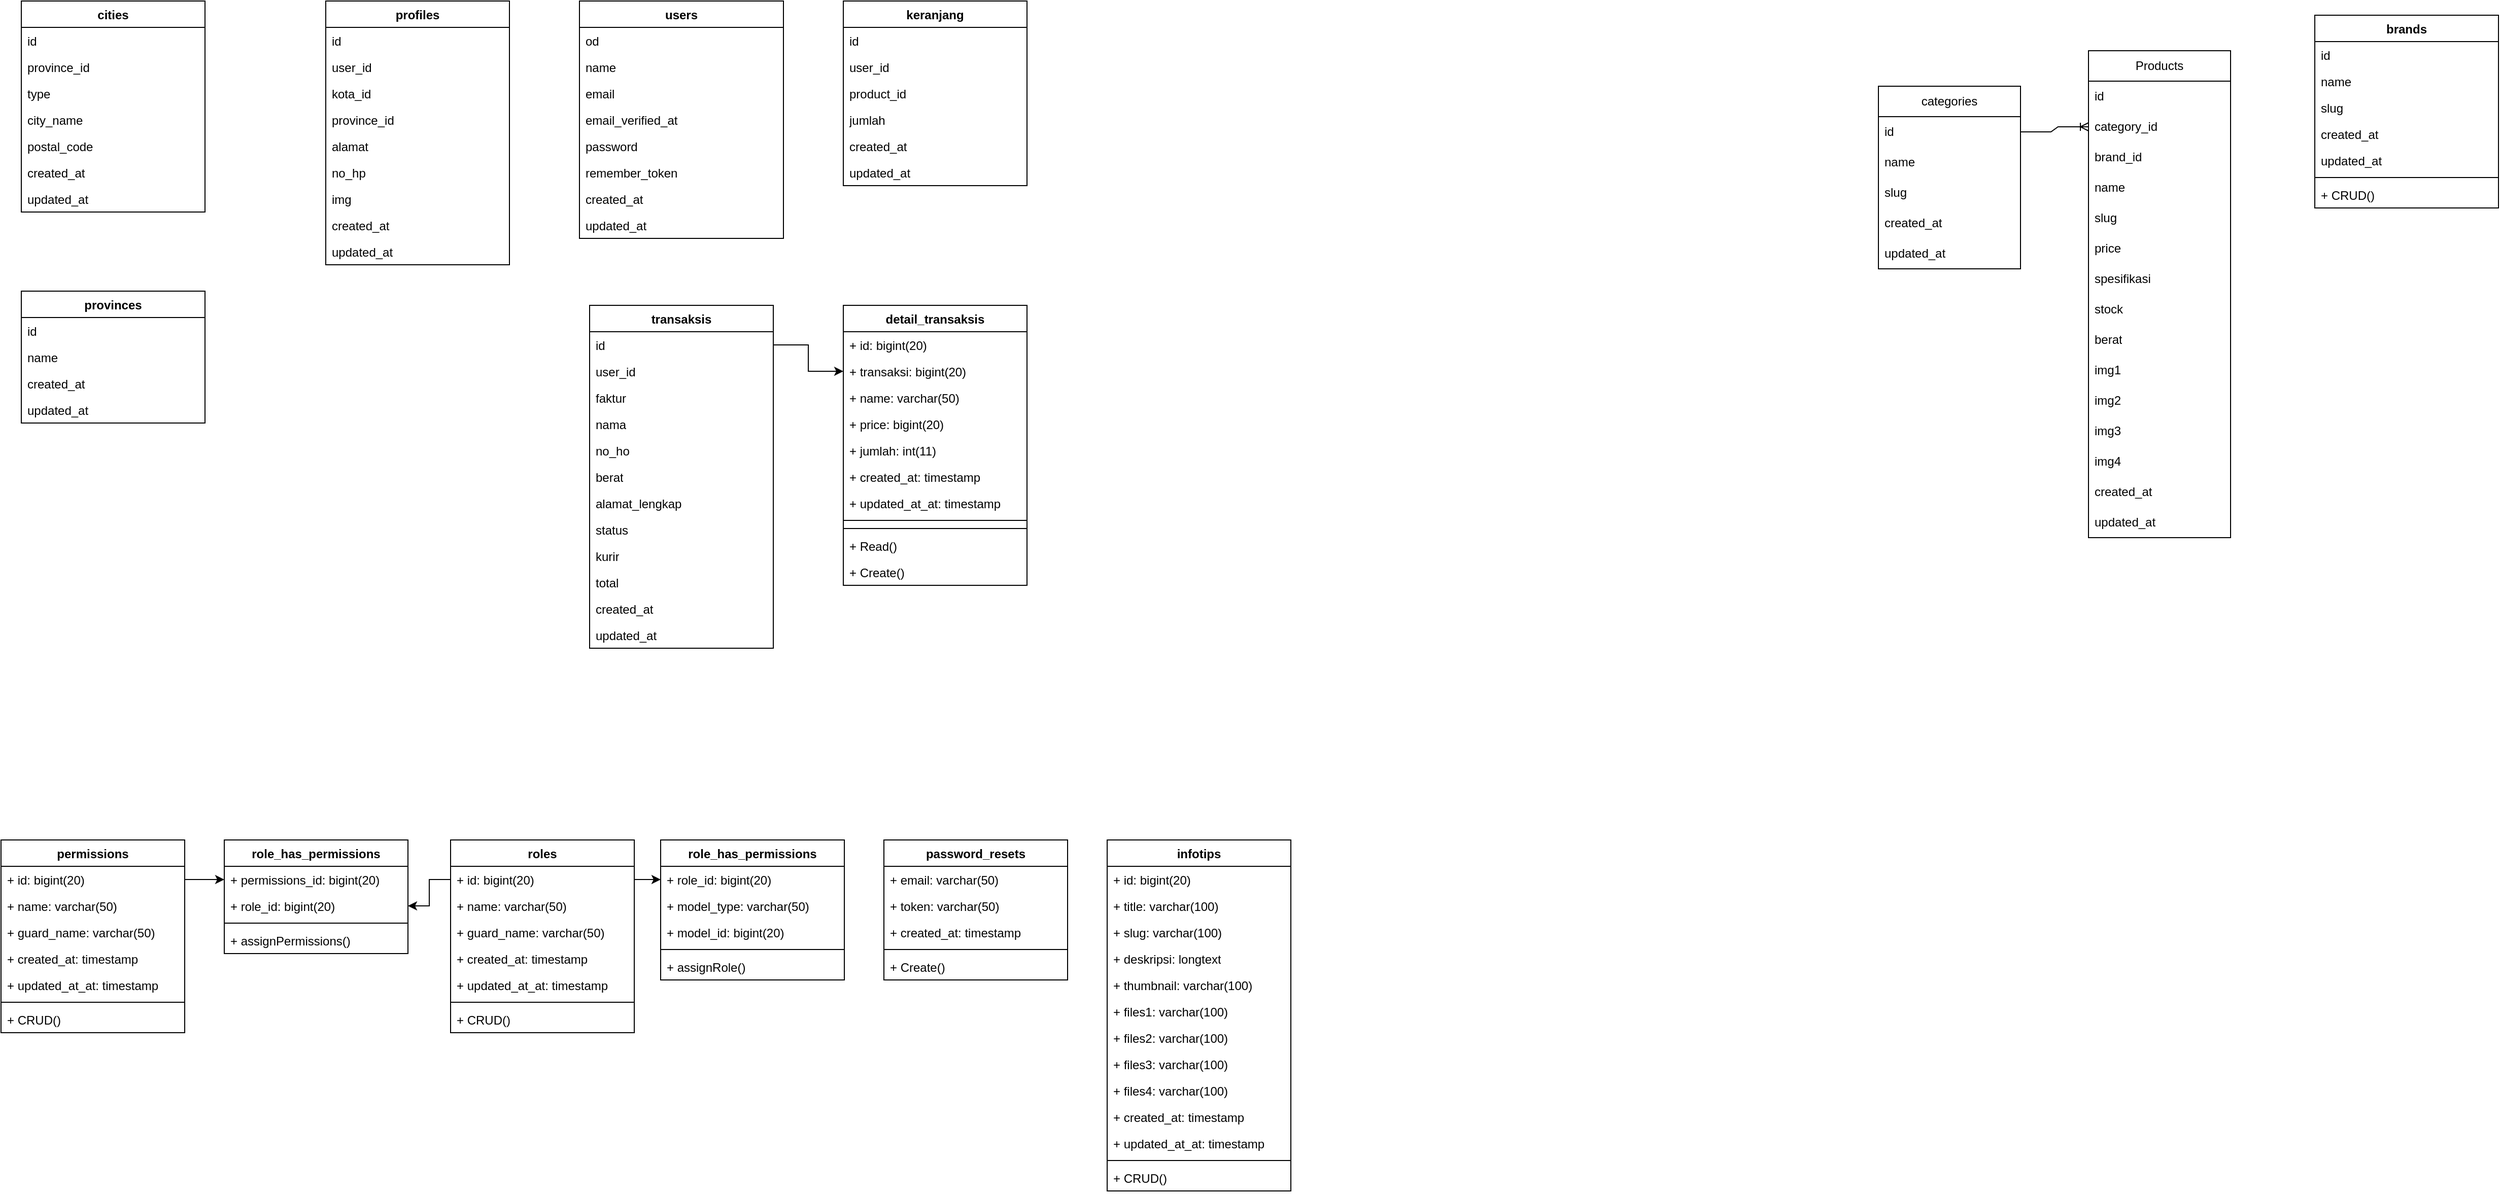 <mxfile version="21.6.2" type="github" pages="2">
  <diagram id="C5RBs43oDa-KdzZeNtuy" name="erd">
    <mxGraphModel dx="552" dy="1487" grid="1" gridSize="10" guides="1" tooltips="1" connect="1" arrows="1" fold="1" page="1" pageScale="1" pageWidth="827" pageHeight="1169" math="0" shadow="0">
      <root>
        <mxCell id="WIyWlLk6GJQsqaUBKTNV-0" />
        <mxCell id="WIyWlLk6GJQsqaUBKTNV-1" parent="WIyWlLk6GJQsqaUBKTNV-0" />
        <mxCell id="t1YEUWC0Ey2fPe6ZNpDe-0" value="categories" style="swimlane;fontStyle=0;childLayout=stackLayout;horizontal=1;startSize=30;horizontalStack=0;resizeParent=1;resizeParentMax=0;resizeLast=0;collapsible=1;marginBottom=0;whiteSpace=wrap;html=1;" parent="WIyWlLk6GJQsqaUBKTNV-1" vertex="1">
          <mxGeometry x="1850" y="80" width="140" height="180" as="geometry" />
        </mxCell>
        <mxCell id="t1YEUWC0Ey2fPe6ZNpDe-1" value="id" style="text;strokeColor=none;fillColor=none;align=left;verticalAlign=middle;spacingLeft=4;spacingRight=4;overflow=hidden;points=[[0,0.5],[1,0.5]];portConstraint=eastwest;rotatable=0;whiteSpace=wrap;html=1;" parent="t1YEUWC0Ey2fPe6ZNpDe-0" vertex="1">
          <mxGeometry y="30" width="140" height="30" as="geometry" />
        </mxCell>
        <mxCell id="t1YEUWC0Ey2fPe6ZNpDe-2" value="name" style="text;strokeColor=none;fillColor=none;align=left;verticalAlign=middle;spacingLeft=4;spacingRight=4;overflow=hidden;points=[[0,0.5],[1,0.5]];portConstraint=eastwest;rotatable=0;whiteSpace=wrap;html=1;" parent="t1YEUWC0Ey2fPe6ZNpDe-0" vertex="1">
          <mxGeometry y="60" width="140" height="30" as="geometry" />
        </mxCell>
        <mxCell id="t1YEUWC0Ey2fPe6ZNpDe-3" value="slug" style="text;strokeColor=none;fillColor=none;align=left;verticalAlign=middle;spacingLeft=4;spacingRight=4;overflow=hidden;points=[[0,0.5],[1,0.5]];portConstraint=eastwest;rotatable=0;whiteSpace=wrap;html=1;" parent="t1YEUWC0Ey2fPe6ZNpDe-0" vertex="1">
          <mxGeometry y="90" width="140" height="30" as="geometry" />
        </mxCell>
        <mxCell id="t1YEUWC0Ey2fPe6ZNpDe-4" value="created_at" style="text;strokeColor=none;fillColor=none;align=left;verticalAlign=middle;spacingLeft=4;spacingRight=4;overflow=hidden;points=[[0,0.5],[1,0.5]];portConstraint=eastwest;rotatable=0;whiteSpace=wrap;html=1;" parent="t1YEUWC0Ey2fPe6ZNpDe-0" vertex="1">
          <mxGeometry y="120" width="140" height="30" as="geometry" />
        </mxCell>
        <mxCell id="t1YEUWC0Ey2fPe6ZNpDe-5" value="updated_at" style="text;strokeColor=none;fillColor=none;align=left;verticalAlign=middle;spacingLeft=4;spacingRight=4;overflow=hidden;points=[[0,0.5],[1,0.5]];portConstraint=eastwest;rotatable=0;whiteSpace=wrap;html=1;" parent="t1YEUWC0Ey2fPe6ZNpDe-0" vertex="1">
          <mxGeometry y="150" width="140" height="30" as="geometry" />
        </mxCell>
        <mxCell id="t1YEUWC0Ey2fPe6ZNpDe-6" value="Products" style="swimlane;fontStyle=0;childLayout=stackLayout;horizontal=1;startSize=30;horizontalStack=0;resizeParent=1;resizeParentMax=0;resizeLast=0;collapsible=1;marginBottom=0;whiteSpace=wrap;html=1;" parent="WIyWlLk6GJQsqaUBKTNV-1" vertex="1">
          <mxGeometry x="2057" y="45" width="140" height="480" as="geometry" />
        </mxCell>
        <mxCell id="t1YEUWC0Ey2fPe6ZNpDe-7" value="id" style="text;strokeColor=none;fillColor=none;align=left;verticalAlign=middle;spacingLeft=4;spacingRight=4;overflow=hidden;points=[[0,0.5],[1,0.5]];portConstraint=eastwest;rotatable=0;whiteSpace=wrap;html=1;" parent="t1YEUWC0Ey2fPe6ZNpDe-6" vertex="1">
          <mxGeometry y="30" width="140" height="30" as="geometry" />
        </mxCell>
        <mxCell id="t1YEUWC0Ey2fPe6ZNpDe-8" value="category_id" style="text;strokeColor=none;fillColor=none;align=left;verticalAlign=middle;spacingLeft=4;spacingRight=4;overflow=hidden;points=[[0,0.5],[1,0.5]];portConstraint=eastwest;rotatable=0;whiteSpace=wrap;html=1;" parent="t1YEUWC0Ey2fPe6ZNpDe-6" vertex="1">
          <mxGeometry y="60" width="140" height="30" as="geometry" />
        </mxCell>
        <mxCell id="t1YEUWC0Ey2fPe6ZNpDe-9" value="brand_id" style="text;strokeColor=none;fillColor=none;align=left;verticalAlign=middle;spacingLeft=4;spacingRight=4;overflow=hidden;points=[[0,0.5],[1,0.5]];portConstraint=eastwest;rotatable=0;whiteSpace=wrap;html=1;" parent="t1YEUWC0Ey2fPe6ZNpDe-6" vertex="1">
          <mxGeometry y="90" width="140" height="30" as="geometry" />
        </mxCell>
        <mxCell id="t1YEUWC0Ey2fPe6ZNpDe-10" value="name" style="text;strokeColor=none;fillColor=none;align=left;verticalAlign=middle;spacingLeft=4;spacingRight=4;overflow=hidden;points=[[0,0.5],[1,0.5]];portConstraint=eastwest;rotatable=0;whiteSpace=wrap;html=1;" parent="t1YEUWC0Ey2fPe6ZNpDe-6" vertex="1">
          <mxGeometry y="120" width="140" height="30" as="geometry" />
        </mxCell>
        <mxCell id="t1YEUWC0Ey2fPe6ZNpDe-11" value="slug" style="text;strokeColor=none;fillColor=none;align=left;verticalAlign=middle;spacingLeft=4;spacingRight=4;overflow=hidden;points=[[0,0.5],[1,0.5]];portConstraint=eastwest;rotatable=0;whiteSpace=wrap;html=1;" parent="t1YEUWC0Ey2fPe6ZNpDe-6" vertex="1">
          <mxGeometry y="150" width="140" height="30" as="geometry" />
        </mxCell>
        <mxCell id="t1YEUWC0Ey2fPe6ZNpDe-12" value="price" style="text;strokeColor=none;fillColor=none;align=left;verticalAlign=middle;spacingLeft=4;spacingRight=4;overflow=hidden;points=[[0,0.5],[1,0.5]];portConstraint=eastwest;rotatable=0;whiteSpace=wrap;html=1;" parent="t1YEUWC0Ey2fPe6ZNpDe-6" vertex="1">
          <mxGeometry y="180" width="140" height="30" as="geometry" />
        </mxCell>
        <mxCell id="t1YEUWC0Ey2fPe6ZNpDe-13" value="spesifikasi" style="text;strokeColor=none;fillColor=none;align=left;verticalAlign=middle;spacingLeft=4;spacingRight=4;overflow=hidden;points=[[0,0.5],[1,0.5]];portConstraint=eastwest;rotatable=0;whiteSpace=wrap;html=1;" parent="t1YEUWC0Ey2fPe6ZNpDe-6" vertex="1">
          <mxGeometry y="210" width="140" height="30" as="geometry" />
        </mxCell>
        <mxCell id="t1YEUWC0Ey2fPe6ZNpDe-14" value="stock" style="text;strokeColor=none;fillColor=none;align=left;verticalAlign=middle;spacingLeft=4;spacingRight=4;overflow=hidden;points=[[0,0.5],[1,0.5]];portConstraint=eastwest;rotatable=0;whiteSpace=wrap;html=1;" parent="t1YEUWC0Ey2fPe6ZNpDe-6" vertex="1">
          <mxGeometry y="240" width="140" height="30" as="geometry" />
        </mxCell>
        <mxCell id="t1YEUWC0Ey2fPe6ZNpDe-15" value="berat" style="text;strokeColor=none;fillColor=none;align=left;verticalAlign=middle;spacingLeft=4;spacingRight=4;overflow=hidden;points=[[0,0.5],[1,0.5]];portConstraint=eastwest;rotatable=0;whiteSpace=wrap;html=1;" parent="t1YEUWC0Ey2fPe6ZNpDe-6" vertex="1">
          <mxGeometry y="270" width="140" height="30" as="geometry" />
        </mxCell>
        <mxCell id="t1YEUWC0Ey2fPe6ZNpDe-16" value="img1" style="text;strokeColor=none;fillColor=none;align=left;verticalAlign=middle;spacingLeft=4;spacingRight=4;overflow=hidden;points=[[0,0.5],[1,0.5]];portConstraint=eastwest;rotatable=0;whiteSpace=wrap;html=1;" parent="t1YEUWC0Ey2fPe6ZNpDe-6" vertex="1">
          <mxGeometry y="300" width="140" height="30" as="geometry" />
        </mxCell>
        <mxCell id="t1YEUWC0Ey2fPe6ZNpDe-17" value="img2" style="text;strokeColor=none;fillColor=none;align=left;verticalAlign=middle;spacingLeft=4;spacingRight=4;overflow=hidden;points=[[0,0.5],[1,0.5]];portConstraint=eastwest;rotatable=0;whiteSpace=wrap;html=1;" parent="t1YEUWC0Ey2fPe6ZNpDe-6" vertex="1">
          <mxGeometry y="330" width="140" height="30" as="geometry" />
        </mxCell>
        <mxCell id="t1YEUWC0Ey2fPe6ZNpDe-18" value="img3" style="text;strokeColor=none;fillColor=none;align=left;verticalAlign=middle;spacingLeft=4;spacingRight=4;overflow=hidden;points=[[0,0.5],[1,0.5]];portConstraint=eastwest;rotatable=0;whiteSpace=wrap;html=1;" parent="t1YEUWC0Ey2fPe6ZNpDe-6" vertex="1">
          <mxGeometry y="360" width="140" height="30" as="geometry" />
        </mxCell>
        <mxCell id="t1YEUWC0Ey2fPe6ZNpDe-19" value="img4" style="text;strokeColor=none;fillColor=none;align=left;verticalAlign=middle;spacingLeft=4;spacingRight=4;overflow=hidden;points=[[0,0.5],[1,0.5]];portConstraint=eastwest;rotatable=0;whiteSpace=wrap;html=1;" parent="t1YEUWC0Ey2fPe6ZNpDe-6" vertex="1">
          <mxGeometry y="390" width="140" height="30" as="geometry" />
        </mxCell>
        <mxCell id="t1YEUWC0Ey2fPe6ZNpDe-20" value="created_at" style="text;strokeColor=none;fillColor=none;align=left;verticalAlign=middle;spacingLeft=4;spacingRight=4;overflow=hidden;points=[[0,0.5],[1,0.5]];portConstraint=eastwest;rotatable=0;whiteSpace=wrap;html=1;" parent="t1YEUWC0Ey2fPe6ZNpDe-6" vertex="1">
          <mxGeometry y="420" width="140" height="30" as="geometry" />
        </mxCell>
        <mxCell id="t1YEUWC0Ey2fPe6ZNpDe-21" value="updated_at" style="text;strokeColor=none;fillColor=none;align=left;verticalAlign=middle;spacingLeft=4;spacingRight=4;overflow=hidden;points=[[0,0.5],[1,0.5]];portConstraint=eastwest;rotatable=0;whiteSpace=wrap;html=1;" parent="t1YEUWC0Ey2fPe6ZNpDe-6" vertex="1">
          <mxGeometry y="450" width="140" height="30" as="geometry" />
        </mxCell>
        <mxCell id="NbUKhu7Z80dS_t6CwLB7-10" value="" style="edgeStyle=entityRelationEdgeStyle;fontSize=12;html=1;endArrow=ERoneToMany;rounded=0;" edge="1" parent="WIyWlLk6GJQsqaUBKTNV-1" source="t1YEUWC0Ey2fPe6ZNpDe-1" target="t1YEUWC0Ey2fPe6ZNpDe-8">
          <mxGeometry width="100" height="100" relative="1" as="geometry">
            <mxPoint x="1600" y="480" as="sourcePoint" />
            <mxPoint x="1700" y="380" as="targetPoint" />
          </mxGeometry>
        </mxCell>
        <mxCell id="zUrMYcHDypvcWxiflEr3-0" value="brands" style="swimlane;fontStyle=1;align=center;verticalAlign=top;childLayout=stackLayout;horizontal=1;startSize=26;horizontalStack=0;resizeParent=1;resizeParentMax=0;resizeLast=0;collapsible=1;marginBottom=0;whiteSpace=wrap;html=1;" vertex="1" parent="WIyWlLk6GJQsqaUBKTNV-1">
          <mxGeometry x="2280" y="10" width="181" height="190" as="geometry" />
        </mxCell>
        <mxCell id="zUrMYcHDypvcWxiflEr3-1" value="id" style="text;strokeColor=none;fillColor=none;align=left;verticalAlign=top;spacingLeft=4;spacingRight=4;overflow=hidden;rotatable=0;points=[[0,0.5],[1,0.5]];portConstraint=eastwest;whiteSpace=wrap;html=1;" vertex="1" parent="zUrMYcHDypvcWxiflEr3-0">
          <mxGeometry y="26" width="181" height="26" as="geometry" />
        </mxCell>
        <mxCell id="zUrMYcHDypvcWxiflEr3-2" value="name" style="text;strokeColor=none;fillColor=none;align=left;verticalAlign=top;spacingLeft=4;spacingRight=4;overflow=hidden;rotatable=0;points=[[0,0.5],[1,0.5]];portConstraint=eastwest;whiteSpace=wrap;html=1;" vertex="1" parent="zUrMYcHDypvcWxiflEr3-0">
          <mxGeometry y="52" width="181" height="26" as="geometry" />
        </mxCell>
        <mxCell id="zUrMYcHDypvcWxiflEr3-3" value="slug" style="text;strokeColor=none;fillColor=none;align=left;verticalAlign=top;spacingLeft=4;spacingRight=4;overflow=hidden;rotatable=0;points=[[0,0.5],[1,0.5]];portConstraint=eastwest;whiteSpace=wrap;html=1;" vertex="1" parent="zUrMYcHDypvcWxiflEr3-0">
          <mxGeometry y="78" width="181" height="26" as="geometry" />
        </mxCell>
        <mxCell id="zUrMYcHDypvcWxiflEr3-4" value="created_at" style="text;strokeColor=none;fillColor=none;align=left;verticalAlign=top;spacingLeft=4;spacingRight=4;overflow=hidden;rotatable=0;points=[[0,0.5],[1,0.5]];portConstraint=eastwest;whiteSpace=wrap;html=1;" vertex="1" parent="zUrMYcHDypvcWxiflEr3-0">
          <mxGeometry y="104" width="181" height="26" as="geometry" />
        </mxCell>
        <mxCell id="zUrMYcHDypvcWxiflEr3-5" value="updated_at" style="text;strokeColor=none;fillColor=none;align=left;verticalAlign=top;spacingLeft=4;spacingRight=4;overflow=hidden;rotatable=0;points=[[0,0.5],[1,0.5]];portConstraint=eastwest;whiteSpace=wrap;html=1;" vertex="1" parent="zUrMYcHDypvcWxiflEr3-0">
          <mxGeometry y="130" width="181" height="26" as="geometry" />
        </mxCell>
        <mxCell id="zUrMYcHDypvcWxiflEr3-6" value="" style="line;strokeWidth=1;fillColor=none;align=left;verticalAlign=middle;spacingTop=-1;spacingLeft=3;spacingRight=3;rotatable=0;labelPosition=right;points=[];portConstraint=eastwest;strokeColor=inherit;" vertex="1" parent="zUrMYcHDypvcWxiflEr3-0">
          <mxGeometry y="156" width="181" height="8" as="geometry" />
        </mxCell>
        <mxCell id="zUrMYcHDypvcWxiflEr3-7" value="+ CRUD()" style="text;strokeColor=none;fillColor=none;align=left;verticalAlign=top;spacingLeft=4;spacingRight=4;overflow=hidden;rotatable=0;points=[[0,0.5],[1,0.5]];portConstraint=eastwest;whiteSpace=wrap;html=1;" vertex="1" parent="zUrMYcHDypvcWxiflEr3-0">
          <mxGeometry y="164" width="181" height="26" as="geometry" />
        </mxCell>
        <mxCell id="WJk2E3MaFBV2OWUBCjsf-0" value="profiles" style="swimlane;fontStyle=1;align=center;verticalAlign=top;childLayout=stackLayout;horizontal=1;startSize=26;horizontalStack=0;resizeParent=1;resizeParentMax=0;resizeLast=0;collapsible=1;marginBottom=0;whiteSpace=wrap;html=1;" vertex="1" parent="WIyWlLk6GJQsqaUBKTNV-1">
          <mxGeometry x="320" y="-4" width="181" height="260" as="geometry" />
        </mxCell>
        <mxCell id="WJk2E3MaFBV2OWUBCjsf-1" value="id" style="text;strokeColor=none;fillColor=none;align=left;verticalAlign=top;spacingLeft=4;spacingRight=4;overflow=hidden;rotatable=0;points=[[0,0.5],[1,0.5]];portConstraint=eastwest;whiteSpace=wrap;html=1;" vertex="1" parent="WJk2E3MaFBV2OWUBCjsf-0">
          <mxGeometry y="26" width="181" height="26" as="geometry" />
        </mxCell>
        <mxCell id="WJk2E3MaFBV2OWUBCjsf-2" value="user_id" style="text;strokeColor=none;fillColor=none;align=left;verticalAlign=top;spacingLeft=4;spacingRight=4;overflow=hidden;rotatable=0;points=[[0,0.5],[1,0.5]];portConstraint=eastwest;whiteSpace=wrap;html=1;" vertex="1" parent="WJk2E3MaFBV2OWUBCjsf-0">
          <mxGeometry y="52" width="181" height="26" as="geometry" />
        </mxCell>
        <mxCell id="WJk2E3MaFBV2OWUBCjsf-3" value="kota_id" style="text;strokeColor=none;fillColor=none;align=left;verticalAlign=top;spacingLeft=4;spacingRight=4;overflow=hidden;rotatable=0;points=[[0,0.5],[1,0.5]];portConstraint=eastwest;whiteSpace=wrap;html=1;" vertex="1" parent="WJk2E3MaFBV2OWUBCjsf-0">
          <mxGeometry y="78" width="181" height="26" as="geometry" />
        </mxCell>
        <mxCell id="WJk2E3MaFBV2OWUBCjsf-4" value="province_id" style="text;strokeColor=none;fillColor=none;align=left;verticalAlign=top;spacingLeft=4;spacingRight=4;overflow=hidden;rotatable=0;points=[[0,0.5],[1,0.5]];portConstraint=eastwest;whiteSpace=wrap;html=1;" vertex="1" parent="WJk2E3MaFBV2OWUBCjsf-0">
          <mxGeometry y="104" width="181" height="26" as="geometry" />
        </mxCell>
        <mxCell id="WJk2E3MaFBV2OWUBCjsf-5" value="alamat" style="text;strokeColor=none;fillColor=none;align=left;verticalAlign=top;spacingLeft=4;spacingRight=4;overflow=hidden;rotatable=0;points=[[0,0.5],[1,0.5]];portConstraint=eastwest;whiteSpace=wrap;html=1;" vertex="1" parent="WJk2E3MaFBV2OWUBCjsf-0">
          <mxGeometry y="130" width="181" height="26" as="geometry" />
        </mxCell>
        <mxCell id="WJk2E3MaFBV2OWUBCjsf-6" value="no_hp" style="text;strokeColor=none;fillColor=none;align=left;verticalAlign=top;spacingLeft=4;spacingRight=4;overflow=hidden;rotatable=0;points=[[0,0.5],[1,0.5]];portConstraint=eastwest;whiteSpace=wrap;html=1;" vertex="1" parent="WJk2E3MaFBV2OWUBCjsf-0">
          <mxGeometry y="156" width="181" height="26" as="geometry" />
        </mxCell>
        <mxCell id="WJk2E3MaFBV2OWUBCjsf-7" value="img" style="text;strokeColor=none;fillColor=none;align=left;verticalAlign=top;spacingLeft=4;spacingRight=4;overflow=hidden;rotatable=0;points=[[0,0.5],[1,0.5]];portConstraint=eastwest;whiteSpace=wrap;html=1;" vertex="1" parent="WJk2E3MaFBV2OWUBCjsf-0">
          <mxGeometry y="182" width="181" height="26" as="geometry" />
        </mxCell>
        <mxCell id="WJk2E3MaFBV2OWUBCjsf-8" value="created_at" style="text;strokeColor=none;fillColor=none;align=left;verticalAlign=top;spacingLeft=4;spacingRight=4;overflow=hidden;rotatable=0;points=[[0,0.5],[1,0.5]];portConstraint=eastwest;whiteSpace=wrap;html=1;" vertex="1" parent="WJk2E3MaFBV2OWUBCjsf-0">
          <mxGeometry y="208" width="181" height="26" as="geometry" />
        </mxCell>
        <mxCell id="WJk2E3MaFBV2OWUBCjsf-9" value="updated_at" style="text;strokeColor=none;fillColor=none;align=left;verticalAlign=top;spacingLeft=4;spacingRight=4;overflow=hidden;rotatable=0;points=[[0,0.5],[1,0.5]];portConstraint=eastwest;whiteSpace=wrap;html=1;" vertex="1" parent="WJk2E3MaFBV2OWUBCjsf-0">
          <mxGeometry y="234" width="181" height="26" as="geometry" />
        </mxCell>
        <mxCell id="WJk2E3MaFBV2OWUBCjsf-15" value="users" style="swimlane;fontStyle=1;align=center;verticalAlign=top;childLayout=stackLayout;horizontal=1;startSize=26;horizontalStack=0;resizeParent=1;resizeParentMax=0;resizeLast=0;collapsible=1;marginBottom=0;whiteSpace=wrap;html=1;" vertex="1" parent="WIyWlLk6GJQsqaUBKTNV-1">
          <mxGeometry x="570" y="-4" width="201" height="234" as="geometry" />
        </mxCell>
        <mxCell id="WJk2E3MaFBV2OWUBCjsf-16" value="od" style="text;strokeColor=none;fillColor=none;align=left;verticalAlign=top;spacingLeft=4;spacingRight=4;overflow=hidden;rotatable=0;points=[[0,0.5],[1,0.5]];portConstraint=eastwest;whiteSpace=wrap;html=1;" vertex="1" parent="WJk2E3MaFBV2OWUBCjsf-15">
          <mxGeometry y="26" width="201" height="26" as="geometry" />
        </mxCell>
        <mxCell id="WJk2E3MaFBV2OWUBCjsf-17" value="name" style="text;strokeColor=none;fillColor=none;align=left;verticalAlign=top;spacingLeft=4;spacingRight=4;overflow=hidden;rotatable=0;points=[[0,0.5],[1,0.5]];portConstraint=eastwest;whiteSpace=wrap;html=1;" vertex="1" parent="WJk2E3MaFBV2OWUBCjsf-15">
          <mxGeometry y="52" width="201" height="26" as="geometry" />
        </mxCell>
        <mxCell id="WJk2E3MaFBV2OWUBCjsf-18" value="email" style="text;strokeColor=none;fillColor=none;align=left;verticalAlign=top;spacingLeft=4;spacingRight=4;overflow=hidden;rotatable=0;points=[[0,0.5],[1,0.5]];portConstraint=eastwest;whiteSpace=wrap;html=1;" vertex="1" parent="WJk2E3MaFBV2OWUBCjsf-15">
          <mxGeometry y="78" width="201" height="26" as="geometry" />
        </mxCell>
        <mxCell id="WJk2E3MaFBV2OWUBCjsf-19" value="email_verified_at" style="text;strokeColor=none;fillColor=none;align=left;verticalAlign=top;spacingLeft=4;spacingRight=4;overflow=hidden;rotatable=0;points=[[0,0.5],[1,0.5]];portConstraint=eastwest;whiteSpace=wrap;html=1;" vertex="1" parent="WJk2E3MaFBV2OWUBCjsf-15">
          <mxGeometry y="104" width="201" height="26" as="geometry" />
        </mxCell>
        <mxCell id="WJk2E3MaFBV2OWUBCjsf-20" value="password" style="text;strokeColor=none;fillColor=none;align=left;verticalAlign=top;spacingLeft=4;spacingRight=4;overflow=hidden;rotatable=0;points=[[0,0.5],[1,0.5]];portConstraint=eastwest;whiteSpace=wrap;html=1;" vertex="1" parent="WJk2E3MaFBV2OWUBCjsf-15">
          <mxGeometry y="130" width="201" height="26" as="geometry" />
        </mxCell>
        <mxCell id="WJk2E3MaFBV2OWUBCjsf-21" value="remember_token" style="text;strokeColor=none;fillColor=none;align=left;verticalAlign=top;spacingLeft=4;spacingRight=4;overflow=hidden;rotatable=0;points=[[0,0.5],[1,0.5]];portConstraint=eastwest;whiteSpace=wrap;html=1;" vertex="1" parent="WJk2E3MaFBV2OWUBCjsf-15">
          <mxGeometry y="156" width="201" height="26" as="geometry" />
        </mxCell>
        <mxCell id="WJk2E3MaFBV2OWUBCjsf-22" value="created_at" style="text;strokeColor=none;fillColor=none;align=left;verticalAlign=top;spacingLeft=4;spacingRight=4;overflow=hidden;rotatable=0;points=[[0,0.5],[1,0.5]];portConstraint=eastwest;whiteSpace=wrap;html=1;" vertex="1" parent="WJk2E3MaFBV2OWUBCjsf-15">
          <mxGeometry y="182" width="201" height="26" as="geometry" />
        </mxCell>
        <mxCell id="WJk2E3MaFBV2OWUBCjsf-23" value="updated_at" style="text;strokeColor=none;fillColor=none;align=left;verticalAlign=top;spacingLeft=4;spacingRight=4;overflow=hidden;rotatable=0;points=[[0,0.5],[1,0.5]];portConstraint=eastwest;whiteSpace=wrap;html=1;" vertex="1" parent="WJk2E3MaFBV2OWUBCjsf-15">
          <mxGeometry y="208" width="201" height="26" as="geometry" />
        </mxCell>
        <mxCell id="WJk2E3MaFBV2OWUBCjsf-27" value="keranjang" style="swimlane;fontStyle=1;align=center;verticalAlign=top;childLayout=stackLayout;horizontal=1;startSize=26;horizontalStack=0;resizeParent=1;resizeParentMax=0;resizeLast=0;collapsible=1;marginBottom=0;whiteSpace=wrap;html=1;" vertex="1" parent="WIyWlLk6GJQsqaUBKTNV-1">
          <mxGeometry x="830" y="-4" width="181" height="182" as="geometry" />
        </mxCell>
        <mxCell id="WJk2E3MaFBV2OWUBCjsf-28" value="id" style="text;strokeColor=none;fillColor=none;align=left;verticalAlign=top;spacingLeft=4;spacingRight=4;overflow=hidden;rotatable=0;points=[[0,0.5],[1,0.5]];portConstraint=eastwest;whiteSpace=wrap;html=1;" vertex="1" parent="WJk2E3MaFBV2OWUBCjsf-27">
          <mxGeometry y="26" width="181" height="26" as="geometry" />
        </mxCell>
        <mxCell id="WJk2E3MaFBV2OWUBCjsf-29" value="user_id" style="text;strokeColor=none;fillColor=none;align=left;verticalAlign=top;spacingLeft=4;spacingRight=4;overflow=hidden;rotatable=0;points=[[0,0.5],[1,0.5]];portConstraint=eastwest;whiteSpace=wrap;html=1;" vertex="1" parent="WJk2E3MaFBV2OWUBCjsf-27">
          <mxGeometry y="52" width="181" height="26" as="geometry" />
        </mxCell>
        <mxCell id="WJk2E3MaFBV2OWUBCjsf-30" value="product_id" style="text;strokeColor=none;fillColor=none;align=left;verticalAlign=top;spacingLeft=4;spacingRight=4;overflow=hidden;rotatable=0;points=[[0,0.5],[1,0.5]];portConstraint=eastwest;whiteSpace=wrap;html=1;" vertex="1" parent="WJk2E3MaFBV2OWUBCjsf-27">
          <mxGeometry y="78" width="181" height="26" as="geometry" />
        </mxCell>
        <mxCell id="WJk2E3MaFBV2OWUBCjsf-31" value="jumlah" style="text;strokeColor=none;fillColor=none;align=left;verticalAlign=top;spacingLeft=4;spacingRight=4;overflow=hidden;rotatable=0;points=[[0,0.5],[1,0.5]];portConstraint=eastwest;whiteSpace=wrap;html=1;" vertex="1" parent="WJk2E3MaFBV2OWUBCjsf-27">
          <mxGeometry y="104" width="181" height="26" as="geometry" />
        </mxCell>
        <mxCell id="WJk2E3MaFBV2OWUBCjsf-32" value="created_at" style="text;strokeColor=none;fillColor=none;align=left;verticalAlign=top;spacingLeft=4;spacingRight=4;overflow=hidden;rotatable=0;points=[[0,0.5],[1,0.5]];portConstraint=eastwest;whiteSpace=wrap;html=1;" vertex="1" parent="WJk2E3MaFBV2OWUBCjsf-27">
          <mxGeometry y="130" width="181" height="26" as="geometry" />
        </mxCell>
        <mxCell id="WJk2E3MaFBV2OWUBCjsf-33" value="updated_at" style="text;strokeColor=none;fillColor=none;align=left;verticalAlign=top;spacingLeft=4;spacingRight=4;overflow=hidden;rotatable=0;points=[[0,0.5],[1,0.5]];portConstraint=eastwest;whiteSpace=wrap;html=1;" vertex="1" parent="WJk2E3MaFBV2OWUBCjsf-27">
          <mxGeometry y="156" width="181" height="26" as="geometry" />
        </mxCell>
        <mxCell id="WJk2E3MaFBV2OWUBCjsf-54" value="cities" style="swimlane;fontStyle=1;align=center;verticalAlign=top;childLayout=stackLayout;horizontal=1;startSize=26;horizontalStack=0;resizeParent=1;resizeParentMax=0;resizeLast=0;collapsible=1;marginBottom=0;whiteSpace=wrap;html=1;" vertex="1" parent="WIyWlLk6GJQsqaUBKTNV-1">
          <mxGeometry x="20" y="-4" width="181" height="208" as="geometry" />
        </mxCell>
        <mxCell id="WJk2E3MaFBV2OWUBCjsf-55" value="id" style="text;strokeColor=none;fillColor=none;align=left;verticalAlign=top;spacingLeft=4;spacingRight=4;overflow=hidden;rotatable=0;points=[[0,0.5],[1,0.5]];portConstraint=eastwest;whiteSpace=wrap;html=1;" vertex="1" parent="WJk2E3MaFBV2OWUBCjsf-54">
          <mxGeometry y="26" width="181" height="26" as="geometry" />
        </mxCell>
        <mxCell id="WJk2E3MaFBV2OWUBCjsf-56" value="province_id" style="text;strokeColor=none;fillColor=none;align=left;verticalAlign=top;spacingLeft=4;spacingRight=4;overflow=hidden;rotatable=0;points=[[0,0.5],[1,0.5]];portConstraint=eastwest;whiteSpace=wrap;html=1;" vertex="1" parent="WJk2E3MaFBV2OWUBCjsf-54">
          <mxGeometry y="52" width="181" height="26" as="geometry" />
        </mxCell>
        <mxCell id="WJk2E3MaFBV2OWUBCjsf-57" value="type" style="text;strokeColor=none;fillColor=none;align=left;verticalAlign=top;spacingLeft=4;spacingRight=4;overflow=hidden;rotatable=0;points=[[0,0.5],[1,0.5]];portConstraint=eastwest;whiteSpace=wrap;html=1;" vertex="1" parent="WJk2E3MaFBV2OWUBCjsf-54">
          <mxGeometry y="78" width="181" height="26" as="geometry" />
        </mxCell>
        <mxCell id="WJk2E3MaFBV2OWUBCjsf-58" value="city_name" style="text;strokeColor=none;fillColor=none;align=left;verticalAlign=top;spacingLeft=4;spacingRight=4;overflow=hidden;rotatable=0;points=[[0,0.5],[1,0.5]];portConstraint=eastwest;whiteSpace=wrap;html=1;" vertex="1" parent="WJk2E3MaFBV2OWUBCjsf-54">
          <mxGeometry y="104" width="181" height="26" as="geometry" />
        </mxCell>
        <mxCell id="WJk2E3MaFBV2OWUBCjsf-59" value="postal_code" style="text;strokeColor=none;fillColor=none;align=left;verticalAlign=top;spacingLeft=4;spacingRight=4;overflow=hidden;rotatable=0;points=[[0,0.5],[1,0.5]];portConstraint=eastwest;whiteSpace=wrap;html=1;" vertex="1" parent="WJk2E3MaFBV2OWUBCjsf-54">
          <mxGeometry y="130" width="181" height="26" as="geometry" />
        </mxCell>
        <mxCell id="WJk2E3MaFBV2OWUBCjsf-60" value="created_at" style="text;strokeColor=none;fillColor=none;align=left;verticalAlign=top;spacingLeft=4;spacingRight=4;overflow=hidden;rotatable=0;points=[[0,0.5],[1,0.5]];portConstraint=eastwest;whiteSpace=wrap;html=1;" vertex="1" parent="WJk2E3MaFBV2OWUBCjsf-54">
          <mxGeometry y="156" width="181" height="26" as="geometry" />
        </mxCell>
        <mxCell id="WJk2E3MaFBV2OWUBCjsf-61" value="updated_at" style="text;strokeColor=none;fillColor=none;align=left;verticalAlign=top;spacingLeft=4;spacingRight=4;overflow=hidden;rotatable=0;points=[[0,0.5],[1,0.5]];portConstraint=eastwest;whiteSpace=wrap;html=1;" vertex="1" parent="WJk2E3MaFBV2OWUBCjsf-54">
          <mxGeometry y="182" width="181" height="26" as="geometry" />
        </mxCell>
        <mxCell id="WJk2E3MaFBV2OWUBCjsf-80" value="infotips" style="swimlane;fontStyle=1;align=center;verticalAlign=top;childLayout=stackLayout;horizontal=1;startSize=26;horizontalStack=0;resizeParent=1;resizeParentMax=0;resizeLast=0;collapsible=1;marginBottom=0;whiteSpace=wrap;html=1;" vertex="1" parent="WIyWlLk6GJQsqaUBKTNV-1">
          <mxGeometry x="1090" y="823" width="181" height="346" as="geometry" />
        </mxCell>
        <mxCell id="WJk2E3MaFBV2OWUBCjsf-81" value="+ id: bigint(20)" style="text;strokeColor=none;fillColor=none;align=left;verticalAlign=top;spacingLeft=4;spacingRight=4;overflow=hidden;rotatable=0;points=[[0,0.5],[1,0.5]];portConstraint=eastwest;whiteSpace=wrap;html=1;" vertex="1" parent="WJk2E3MaFBV2OWUBCjsf-80">
          <mxGeometry y="26" width="181" height="26" as="geometry" />
        </mxCell>
        <mxCell id="WJk2E3MaFBV2OWUBCjsf-82" value="+ title: varchar(100)" style="text;strokeColor=none;fillColor=none;align=left;verticalAlign=top;spacingLeft=4;spacingRight=4;overflow=hidden;rotatable=0;points=[[0,0.5],[1,0.5]];portConstraint=eastwest;whiteSpace=wrap;html=1;" vertex="1" parent="WJk2E3MaFBV2OWUBCjsf-80">
          <mxGeometry y="52" width="181" height="26" as="geometry" />
        </mxCell>
        <mxCell id="WJk2E3MaFBV2OWUBCjsf-83" value="+ slug: varchar(100)" style="text;strokeColor=none;fillColor=none;align=left;verticalAlign=top;spacingLeft=4;spacingRight=4;overflow=hidden;rotatable=0;points=[[0,0.5],[1,0.5]];portConstraint=eastwest;whiteSpace=wrap;html=1;" vertex="1" parent="WJk2E3MaFBV2OWUBCjsf-80">
          <mxGeometry y="78" width="181" height="26" as="geometry" />
        </mxCell>
        <mxCell id="WJk2E3MaFBV2OWUBCjsf-84" value="+ deskripsi: longtext" style="text;strokeColor=none;fillColor=none;align=left;verticalAlign=top;spacingLeft=4;spacingRight=4;overflow=hidden;rotatable=0;points=[[0,0.5],[1,0.5]];portConstraint=eastwest;whiteSpace=wrap;html=1;" vertex="1" parent="WJk2E3MaFBV2OWUBCjsf-80">
          <mxGeometry y="104" width="181" height="26" as="geometry" />
        </mxCell>
        <mxCell id="WJk2E3MaFBV2OWUBCjsf-85" value="+ thumbnail: varchar(100)" style="text;strokeColor=none;fillColor=none;align=left;verticalAlign=top;spacingLeft=4;spacingRight=4;overflow=hidden;rotatable=0;points=[[0,0.5],[1,0.5]];portConstraint=eastwest;whiteSpace=wrap;html=1;" vertex="1" parent="WJk2E3MaFBV2OWUBCjsf-80">
          <mxGeometry y="130" width="181" height="26" as="geometry" />
        </mxCell>
        <mxCell id="WJk2E3MaFBV2OWUBCjsf-86" value="+ files1: varchar(100)" style="text;strokeColor=none;fillColor=none;align=left;verticalAlign=top;spacingLeft=4;spacingRight=4;overflow=hidden;rotatable=0;points=[[0,0.5],[1,0.5]];portConstraint=eastwest;whiteSpace=wrap;html=1;" vertex="1" parent="WJk2E3MaFBV2OWUBCjsf-80">
          <mxGeometry y="156" width="181" height="26" as="geometry" />
        </mxCell>
        <mxCell id="WJk2E3MaFBV2OWUBCjsf-87" value="+ files2: varchar(100)" style="text;strokeColor=none;fillColor=none;align=left;verticalAlign=top;spacingLeft=4;spacingRight=4;overflow=hidden;rotatable=0;points=[[0,0.5],[1,0.5]];portConstraint=eastwest;whiteSpace=wrap;html=1;" vertex="1" parent="WJk2E3MaFBV2OWUBCjsf-80">
          <mxGeometry y="182" width="181" height="26" as="geometry" />
        </mxCell>
        <mxCell id="WJk2E3MaFBV2OWUBCjsf-88" value="+ files3: varchar(100)" style="text;strokeColor=none;fillColor=none;align=left;verticalAlign=top;spacingLeft=4;spacingRight=4;overflow=hidden;rotatable=0;points=[[0,0.5],[1,0.5]];portConstraint=eastwest;whiteSpace=wrap;html=1;" vertex="1" parent="WJk2E3MaFBV2OWUBCjsf-80">
          <mxGeometry y="208" width="181" height="26" as="geometry" />
        </mxCell>
        <mxCell id="WJk2E3MaFBV2OWUBCjsf-89" value="+ files4: varchar(100)" style="text;strokeColor=none;fillColor=none;align=left;verticalAlign=top;spacingLeft=4;spacingRight=4;overflow=hidden;rotatable=0;points=[[0,0.5],[1,0.5]];portConstraint=eastwest;whiteSpace=wrap;html=1;" vertex="1" parent="WJk2E3MaFBV2OWUBCjsf-80">
          <mxGeometry y="234" width="181" height="26" as="geometry" />
        </mxCell>
        <mxCell id="WJk2E3MaFBV2OWUBCjsf-90" value="+ created_at: timestamp" style="text;strokeColor=none;fillColor=none;align=left;verticalAlign=top;spacingLeft=4;spacingRight=4;overflow=hidden;rotatable=0;points=[[0,0.5],[1,0.5]];portConstraint=eastwest;whiteSpace=wrap;html=1;" vertex="1" parent="WJk2E3MaFBV2OWUBCjsf-80">
          <mxGeometry y="260" width="181" height="26" as="geometry" />
        </mxCell>
        <mxCell id="WJk2E3MaFBV2OWUBCjsf-91" value="+ updated_at_at: timestamp" style="text;strokeColor=none;fillColor=none;align=left;verticalAlign=top;spacingLeft=4;spacingRight=4;overflow=hidden;rotatable=0;points=[[0,0.5],[1,0.5]];portConstraint=eastwest;whiteSpace=wrap;html=1;" vertex="1" parent="WJk2E3MaFBV2OWUBCjsf-80">
          <mxGeometry y="286" width="181" height="26" as="geometry" />
        </mxCell>
        <mxCell id="WJk2E3MaFBV2OWUBCjsf-92" value="" style="line;strokeWidth=1;fillColor=none;align=left;verticalAlign=middle;spacingTop=-1;spacingLeft=3;spacingRight=3;rotatable=0;labelPosition=right;points=[];portConstraint=eastwest;strokeColor=inherit;" vertex="1" parent="WJk2E3MaFBV2OWUBCjsf-80">
          <mxGeometry y="312" width="181" height="8" as="geometry" />
        </mxCell>
        <mxCell id="WJk2E3MaFBV2OWUBCjsf-93" value="+ CRUD()" style="text;strokeColor=none;fillColor=none;align=left;verticalAlign=top;spacingLeft=4;spacingRight=4;overflow=hidden;rotatable=0;points=[[0,0.5],[1,0.5]];portConstraint=eastwest;whiteSpace=wrap;html=1;" vertex="1" parent="WJk2E3MaFBV2OWUBCjsf-80">
          <mxGeometry y="320" width="181" height="26" as="geometry" />
        </mxCell>
        <mxCell id="WJk2E3MaFBV2OWUBCjsf-94" value="transaksis" style="swimlane;fontStyle=1;align=center;verticalAlign=top;childLayout=stackLayout;horizontal=1;startSize=26;horizontalStack=0;resizeParent=1;resizeParentMax=0;resizeLast=0;collapsible=1;marginBottom=0;whiteSpace=wrap;html=1;" vertex="1" parent="WIyWlLk6GJQsqaUBKTNV-1">
          <mxGeometry x="580" y="296" width="181" height="338" as="geometry" />
        </mxCell>
        <mxCell id="WJk2E3MaFBV2OWUBCjsf-95" value="id" style="text;strokeColor=none;fillColor=none;align=left;verticalAlign=top;spacingLeft=4;spacingRight=4;overflow=hidden;rotatable=0;points=[[0,0.5],[1,0.5]];portConstraint=eastwest;whiteSpace=wrap;html=1;" vertex="1" parent="WJk2E3MaFBV2OWUBCjsf-94">
          <mxGeometry y="26" width="181" height="26" as="geometry" />
        </mxCell>
        <mxCell id="WJk2E3MaFBV2OWUBCjsf-96" value="user_id" style="text;strokeColor=none;fillColor=none;align=left;verticalAlign=top;spacingLeft=4;spacingRight=4;overflow=hidden;rotatable=0;points=[[0,0.5],[1,0.5]];portConstraint=eastwest;whiteSpace=wrap;html=1;" vertex="1" parent="WJk2E3MaFBV2OWUBCjsf-94">
          <mxGeometry y="52" width="181" height="26" as="geometry" />
        </mxCell>
        <mxCell id="WJk2E3MaFBV2OWUBCjsf-97" value="faktur" style="text;strokeColor=none;fillColor=none;align=left;verticalAlign=top;spacingLeft=4;spacingRight=4;overflow=hidden;rotatable=0;points=[[0,0.5],[1,0.5]];portConstraint=eastwest;whiteSpace=wrap;html=1;" vertex="1" parent="WJk2E3MaFBV2OWUBCjsf-94">
          <mxGeometry y="78" width="181" height="26" as="geometry" />
        </mxCell>
        <mxCell id="WJk2E3MaFBV2OWUBCjsf-98" value="nama" style="text;strokeColor=none;fillColor=none;align=left;verticalAlign=top;spacingLeft=4;spacingRight=4;overflow=hidden;rotatable=0;points=[[0,0.5],[1,0.5]];portConstraint=eastwest;whiteSpace=wrap;html=1;" vertex="1" parent="WJk2E3MaFBV2OWUBCjsf-94">
          <mxGeometry y="104" width="181" height="26" as="geometry" />
        </mxCell>
        <mxCell id="WJk2E3MaFBV2OWUBCjsf-99" value="no_ho" style="text;strokeColor=none;fillColor=none;align=left;verticalAlign=top;spacingLeft=4;spacingRight=4;overflow=hidden;rotatable=0;points=[[0,0.5],[1,0.5]];portConstraint=eastwest;whiteSpace=wrap;html=1;" vertex="1" parent="WJk2E3MaFBV2OWUBCjsf-94">
          <mxGeometry y="130" width="181" height="26" as="geometry" />
        </mxCell>
        <mxCell id="WJk2E3MaFBV2OWUBCjsf-100" value="berat" style="text;strokeColor=none;fillColor=none;align=left;verticalAlign=top;spacingLeft=4;spacingRight=4;overflow=hidden;rotatable=0;points=[[0,0.5],[1,0.5]];portConstraint=eastwest;whiteSpace=wrap;html=1;" vertex="1" parent="WJk2E3MaFBV2OWUBCjsf-94">
          <mxGeometry y="156" width="181" height="26" as="geometry" />
        </mxCell>
        <mxCell id="WJk2E3MaFBV2OWUBCjsf-101" value="alamat_lengkap" style="text;strokeColor=none;fillColor=none;align=left;verticalAlign=top;spacingLeft=4;spacingRight=4;overflow=hidden;rotatable=0;points=[[0,0.5],[1,0.5]];portConstraint=eastwest;whiteSpace=wrap;html=1;" vertex="1" parent="WJk2E3MaFBV2OWUBCjsf-94">
          <mxGeometry y="182" width="181" height="26" as="geometry" />
        </mxCell>
        <mxCell id="WJk2E3MaFBV2OWUBCjsf-102" value="status" style="text;strokeColor=none;fillColor=none;align=left;verticalAlign=top;spacingLeft=4;spacingRight=4;overflow=hidden;rotatable=0;points=[[0,0.5],[1,0.5]];portConstraint=eastwest;whiteSpace=wrap;html=1;" vertex="1" parent="WJk2E3MaFBV2OWUBCjsf-94">
          <mxGeometry y="208" width="181" height="26" as="geometry" />
        </mxCell>
        <mxCell id="WJk2E3MaFBV2OWUBCjsf-103" value="kurir" style="text;strokeColor=none;fillColor=none;align=left;verticalAlign=top;spacingLeft=4;spacingRight=4;overflow=hidden;rotatable=0;points=[[0,0.5],[1,0.5]];portConstraint=eastwest;whiteSpace=wrap;html=1;" vertex="1" parent="WJk2E3MaFBV2OWUBCjsf-94">
          <mxGeometry y="234" width="181" height="26" as="geometry" />
        </mxCell>
        <mxCell id="WJk2E3MaFBV2OWUBCjsf-104" value="total" style="text;strokeColor=none;fillColor=none;align=left;verticalAlign=top;spacingLeft=4;spacingRight=4;overflow=hidden;rotatable=0;points=[[0,0.5],[1,0.5]];portConstraint=eastwest;whiteSpace=wrap;html=1;" vertex="1" parent="WJk2E3MaFBV2OWUBCjsf-94">
          <mxGeometry y="260" width="181" height="26" as="geometry" />
        </mxCell>
        <mxCell id="WJk2E3MaFBV2OWUBCjsf-105" value="created_at" style="text;strokeColor=none;fillColor=none;align=left;verticalAlign=top;spacingLeft=4;spacingRight=4;overflow=hidden;rotatable=0;points=[[0,0.5],[1,0.5]];portConstraint=eastwest;whiteSpace=wrap;html=1;" vertex="1" parent="WJk2E3MaFBV2OWUBCjsf-94">
          <mxGeometry y="286" width="181" height="26" as="geometry" />
        </mxCell>
        <mxCell id="WJk2E3MaFBV2OWUBCjsf-106" value="updated_at" style="text;strokeColor=none;fillColor=none;align=left;verticalAlign=top;spacingLeft=4;spacingRight=4;overflow=hidden;rotatable=0;points=[[0,0.5],[1,0.5]];portConstraint=eastwest;whiteSpace=wrap;html=1;" vertex="1" parent="WJk2E3MaFBV2OWUBCjsf-94">
          <mxGeometry y="312" width="181" height="26" as="geometry" />
        </mxCell>
        <mxCell id="WJk2E3MaFBV2OWUBCjsf-112" value="detail_transaksis" style="swimlane;fontStyle=1;align=center;verticalAlign=top;childLayout=stackLayout;horizontal=1;startSize=26;horizontalStack=0;resizeParent=1;resizeParentMax=0;resizeLast=0;collapsible=1;marginBottom=0;whiteSpace=wrap;html=1;" vertex="1" parent="WIyWlLk6GJQsqaUBKTNV-1">
          <mxGeometry x="830" y="296" width="181" height="276" as="geometry" />
        </mxCell>
        <mxCell id="WJk2E3MaFBV2OWUBCjsf-113" value="+ id: bigint(20)" style="text;strokeColor=none;fillColor=none;align=left;verticalAlign=top;spacingLeft=4;spacingRight=4;overflow=hidden;rotatable=0;points=[[0,0.5],[1,0.5]];portConstraint=eastwest;whiteSpace=wrap;html=1;" vertex="1" parent="WJk2E3MaFBV2OWUBCjsf-112">
          <mxGeometry y="26" width="181" height="26" as="geometry" />
        </mxCell>
        <mxCell id="WJk2E3MaFBV2OWUBCjsf-114" value="+ transaksi: bigint(20)" style="text;strokeColor=none;fillColor=none;align=left;verticalAlign=top;spacingLeft=4;spacingRight=4;overflow=hidden;rotatable=0;points=[[0,0.5],[1,0.5]];portConstraint=eastwest;whiteSpace=wrap;html=1;" vertex="1" parent="WJk2E3MaFBV2OWUBCjsf-112">
          <mxGeometry y="52" width="181" height="26" as="geometry" />
        </mxCell>
        <mxCell id="WJk2E3MaFBV2OWUBCjsf-115" value="+ name: varchar(50)" style="text;strokeColor=none;fillColor=none;align=left;verticalAlign=top;spacingLeft=4;spacingRight=4;overflow=hidden;rotatable=0;points=[[0,0.5],[1,0.5]];portConstraint=eastwest;whiteSpace=wrap;html=1;" vertex="1" parent="WJk2E3MaFBV2OWUBCjsf-112">
          <mxGeometry y="78" width="181" height="26" as="geometry" />
        </mxCell>
        <mxCell id="WJk2E3MaFBV2OWUBCjsf-116" value="+ price: bigint(20)" style="text;strokeColor=none;fillColor=none;align=left;verticalAlign=top;spacingLeft=4;spacingRight=4;overflow=hidden;rotatable=0;points=[[0,0.5],[1,0.5]];portConstraint=eastwest;whiteSpace=wrap;html=1;" vertex="1" parent="WJk2E3MaFBV2OWUBCjsf-112">
          <mxGeometry y="104" width="181" height="26" as="geometry" />
        </mxCell>
        <mxCell id="WJk2E3MaFBV2OWUBCjsf-117" value="+ jumlah: int(11)" style="text;strokeColor=none;fillColor=none;align=left;verticalAlign=top;spacingLeft=4;spacingRight=4;overflow=hidden;rotatable=0;points=[[0,0.5],[1,0.5]];portConstraint=eastwest;whiteSpace=wrap;html=1;" vertex="1" parent="WJk2E3MaFBV2OWUBCjsf-112">
          <mxGeometry y="130" width="181" height="26" as="geometry" />
        </mxCell>
        <mxCell id="WJk2E3MaFBV2OWUBCjsf-118" value="+ created_at: timestamp" style="text;strokeColor=none;fillColor=none;align=left;verticalAlign=top;spacingLeft=4;spacingRight=4;overflow=hidden;rotatable=0;points=[[0,0.5],[1,0.5]];portConstraint=eastwest;whiteSpace=wrap;html=1;" vertex="1" parent="WJk2E3MaFBV2OWUBCjsf-112">
          <mxGeometry y="156" width="181" height="26" as="geometry" />
        </mxCell>
        <mxCell id="WJk2E3MaFBV2OWUBCjsf-119" value="+ updated_at_at: timestamp" style="text;strokeColor=none;fillColor=none;align=left;verticalAlign=top;spacingLeft=4;spacingRight=4;overflow=hidden;rotatable=0;points=[[0,0.5],[1,0.5]];portConstraint=eastwest;whiteSpace=wrap;html=1;" vertex="1" parent="WJk2E3MaFBV2OWUBCjsf-112">
          <mxGeometry y="182" width="181" height="26" as="geometry" />
        </mxCell>
        <mxCell id="WJk2E3MaFBV2OWUBCjsf-120" value="" style="line;strokeWidth=1;fillColor=none;align=left;verticalAlign=middle;spacingTop=-1;spacingLeft=3;spacingRight=3;rotatable=0;labelPosition=right;points=[];portConstraint=eastwest;strokeColor=inherit;" vertex="1" parent="WJk2E3MaFBV2OWUBCjsf-112">
          <mxGeometry y="208" width="181" height="8" as="geometry" />
        </mxCell>
        <mxCell id="WJk2E3MaFBV2OWUBCjsf-121" style="line;strokeWidth=1;fillColor=none;align=left;verticalAlign=middle;spacingTop=-1;spacingLeft=3;spacingRight=3;rotatable=0;labelPosition=right;points=[];portConstraint=eastwest;strokeColor=inherit;" vertex="1" parent="WJk2E3MaFBV2OWUBCjsf-112">
          <mxGeometry y="216" width="181" height="8" as="geometry" />
        </mxCell>
        <mxCell id="WJk2E3MaFBV2OWUBCjsf-122" value="+ Read()" style="text;strokeColor=none;fillColor=none;align=left;verticalAlign=top;spacingLeft=4;spacingRight=4;overflow=hidden;rotatable=0;points=[[0,0.5],[1,0.5]];portConstraint=eastwest;whiteSpace=wrap;html=1;" vertex="1" parent="WJk2E3MaFBV2OWUBCjsf-112">
          <mxGeometry y="224" width="181" height="26" as="geometry" />
        </mxCell>
        <mxCell id="WJk2E3MaFBV2OWUBCjsf-123" value="+ Create()" style="text;strokeColor=none;fillColor=none;align=left;verticalAlign=top;spacingLeft=4;spacingRight=4;overflow=hidden;rotatable=0;points=[[0,0.5],[1,0.5]];portConstraint=eastwest;whiteSpace=wrap;html=1;" vertex="1" parent="WJk2E3MaFBV2OWUBCjsf-112">
          <mxGeometry y="250" width="181" height="26" as="geometry" />
        </mxCell>
        <mxCell id="WJk2E3MaFBV2OWUBCjsf-124" value="provinces" style="swimlane;fontStyle=1;align=center;verticalAlign=top;childLayout=stackLayout;horizontal=1;startSize=26;horizontalStack=0;resizeParent=1;resizeParentMax=0;resizeLast=0;collapsible=1;marginBottom=0;whiteSpace=wrap;html=1;" vertex="1" parent="WIyWlLk6GJQsqaUBKTNV-1">
          <mxGeometry x="20" y="282" width="181" height="130" as="geometry" />
        </mxCell>
        <mxCell id="WJk2E3MaFBV2OWUBCjsf-125" value="id" style="text;strokeColor=none;fillColor=none;align=left;verticalAlign=top;spacingLeft=4;spacingRight=4;overflow=hidden;rotatable=0;points=[[0,0.5],[1,0.5]];portConstraint=eastwest;whiteSpace=wrap;html=1;" vertex="1" parent="WJk2E3MaFBV2OWUBCjsf-124">
          <mxGeometry y="26" width="181" height="26" as="geometry" />
        </mxCell>
        <mxCell id="WJk2E3MaFBV2OWUBCjsf-126" value="name" style="text;strokeColor=none;fillColor=none;align=left;verticalAlign=top;spacingLeft=4;spacingRight=4;overflow=hidden;rotatable=0;points=[[0,0.5],[1,0.5]];portConstraint=eastwest;whiteSpace=wrap;html=1;" vertex="1" parent="WJk2E3MaFBV2OWUBCjsf-124">
          <mxGeometry y="52" width="181" height="26" as="geometry" />
        </mxCell>
        <mxCell id="WJk2E3MaFBV2OWUBCjsf-127" value="created_at" style="text;strokeColor=none;fillColor=none;align=left;verticalAlign=top;spacingLeft=4;spacingRight=4;overflow=hidden;rotatable=0;points=[[0,0.5],[1,0.5]];portConstraint=eastwest;whiteSpace=wrap;html=1;" vertex="1" parent="WJk2E3MaFBV2OWUBCjsf-124">
          <mxGeometry y="78" width="181" height="26" as="geometry" />
        </mxCell>
        <mxCell id="WJk2E3MaFBV2OWUBCjsf-128" value="updated_at" style="text;strokeColor=none;fillColor=none;align=left;verticalAlign=top;spacingLeft=4;spacingRight=4;overflow=hidden;rotatable=0;points=[[0,0.5],[1,0.5]];portConstraint=eastwest;whiteSpace=wrap;html=1;" vertex="1" parent="WJk2E3MaFBV2OWUBCjsf-124">
          <mxGeometry y="104" width="181" height="26" as="geometry" />
        </mxCell>
        <mxCell id="WJk2E3MaFBV2OWUBCjsf-131" value="permissions" style="swimlane;fontStyle=1;align=center;verticalAlign=top;childLayout=stackLayout;horizontal=1;startSize=26;horizontalStack=0;resizeParent=1;resizeParentMax=0;resizeLast=0;collapsible=1;marginBottom=0;whiteSpace=wrap;html=1;" vertex="1" parent="WIyWlLk6GJQsqaUBKTNV-1">
          <mxGeometry y="823" width="181" height="190" as="geometry" />
        </mxCell>
        <mxCell id="WJk2E3MaFBV2OWUBCjsf-132" value="+ id: bigint(20)" style="text;strokeColor=none;fillColor=none;align=left;verticalAlign=top;spacingLeft=4;spacingRight=4;overflow=hidden;rotatable=0;points=[[0,0.5],[1,0.5]];portConstraint=eastwest;whiteSpace=wrap;html=1;" vertex="1" parent="WJk2E3MaFBV2OWUBCjsf-131">
          <mxGeometry y="26" width="181" height="26" as="geometry" />
        </mxCell>
        <mxCell id="WJk2E3MaFBV2OWUBCjsf-133" value="+ name: varchar(50)" style="text;strokeColor=none;fillColor=none;align=left;verticalAlign=top;spacingLeft=4;spacingRight=4;overflow=hidden;rotatable=0;points=[[0,0.5],[1,0.5]];portConstraint=eastwest;whiteSpace=wrap;html=1;" vertex="1" parent="WJk2E3MaFBV2OWUBCjsf-131">
          <mxGeometry y="52" width="181" height="26" as="geometry" />
        </mxCell>
        <mxCell id="WJk2E3MaFBV2OWUBCjsf-134" value="+ guard_name: varchar(50)" style="text;strokeColor=none;fillColor=none;align=left;verticalAlign=top;spacingLeft=4;spacingRight=4;overflow=hidden;rotatable=0;points=[[0,0.5],[1,0.5]];portConstraint=eastwest;whiteSpace=wrap;html=1;" vertex="1" parent="WJk2E3MaFBV2OWUBCjsf-131">
          <mxGeometry y="78" width="181" height="26" as="geometry" />
        </mxCell>
        <mxCell id="WJk2E3MaFBV2OWUBCjsf-135" value="+ created_at: timestamp" style="text;strokeColor=none;fillColor=none;align=left;verticalAlign=top;spacingLeft=4;spacingRight=4;overflow=hidden;rotatable=0;points=[[0,0.5],[1,0.5]];portConstraint=eastwest;whiteSpace=wrap;html=1;" vertex="1" parent="WJk2E3MaFBV2OWUBCjsf-131">
          <mxGeometry y="104" width="181" height="26" as="geometry" />
        </mxCell>
        <mxCell id="WJk2E3MaFBV2OWUBCjsf-136" value="+ updated_at_at: timestamp" style="text;strokeColor=none;fillColor=none;align=left;verticalAlign=top;spacingLeft=4;spacingRight=4;overflow=hidden;rotatable=0;points=[[0,0.5],[1,0.5]];portConstraint=eastwest;whiteSpace=wrap;html=1;" vertex="1" parent="WJk2E3MaFBV2OWUBCjsf-131">
          <mxGeometry y="130" width="181" height="26" as="geometry" />
        </mxCell>
        <mxCell id="WJk2E3MaFBV2OWUBCjsf-137" value="" style="line;strokeWidth=1;fillColor=none;align=left;verticalAlign=middle;spacingTop=-1;spacingLeft=3;spacingRight=3;rotatable=0;labelPosition=right;points=[];portConstraint=eastwest;strokeColor=inherit;" vertex="1" parent="WJk2E3MaFBV2OWUBCjsf-131">
          <mxGeometry y="156" width="181" height="8" as="geometry" />
        </mxCell>
        <mxCell id="WJk2E3MaFBV2OWUBCjsf-138" value="+ CRUD()" style="text;strokeColor=none;fillColor=none;align=left;verticalAlign=top;spacingLeft=4;spacingRight=4;overflow=hidden;rotatable=0;points=[[0,0.5],[1,0.5]];portConstraint=eastwest;whiteSpace=wrap;html=1;" vertex="1" parent="WJk2E3MaFBV2OWUBCjsf-131">
          <mxGeometry y="164" width="181" height="26" as="geometry" />
        </mxCell>
        <mxCell id="WJk2E3MaFBV2OWUBCjsf-139" value="role_has_permissions" style="swimlane;fontStyle=1;align=center;verticalAlign=top;childLayout=stackLayout;horizontal=1;startSize=26;horizontalStack=0;resizeParent=1;resizeParentMax=0;resizeLast=0;collapsible=1;marginBottom=0;whiteSpace=wrap;html=1;" vertex="1" parent="WIyWlLk6GJQsqaUBKTNV-1">
          <mxGeometry x="220" y="823" width="181" height="112" as="geometry" />
        </mxCell>
        <mxCell id="WJk2E3MaFBV2OWUBCjsf-140" value="+ permissions_id: bigint(20)" style="text;strokeColor=none;fillColor=none;align=left;verticalAlign=top;spacingLeft=4;spacingRight=4;overflow=hidden;rotatable=0;points=[[0,0.5],[1,0.5]];portConstraint=eastwest;whiteSpace=wrap;html=1;" vertex="1" parent="WJk2E3MaFBV2OWUBCjsf-139">
          <mxGeometry y="26" width="181" height="26" as="geometry" />
        </mxCell>
        <mxCell id="WJk2E3MaFBV2OWUBCjsf-141" value="+ role_id: bigint(20)" style="text;strokeColor=none;fillColor=none;align=left;verticalAlign=top;spacingLeft=4;spacingRight=4;overflow=hidden;rotatable=0;points=[[0,0.5],[1,0.5]];portConstraint=eastwest;whiteSpace=wrap;html=1;" vertex="1" parent="WJk2E3MaFBV2OWUBCjsf-139">
          <mxGeometry y="52" width="181" height="26" as="geometry" />
        </mxCell>
        <mxCell id="WJk2E3MaFBV2OWUBCjsf-142" value="" style="line;strokeWidth=1;fillColor=none;align=left;verticalAlign=middle;spacingTop=-1;spacingLeft=3;spacingRight=3;rotatable=0;labelPosition=right;points=[];portConstraint=eastwest;strokeColor=inherit;" vertex="1" parent="WJk2E3MaFBV2OWUBCjsf-139">
          <mxGeometry y="78" width="181" height="8" as="geometry" />
        </mxCell>
        <mxCell id="WJk2E3MaFBV2OWUBCjsf-143" value="+ assignPermissions()" style="text;strokeColor=none;fillColor=none;align=left;verticalAlign=top;spacingLeft=4;spacingRight=4;overflow=hidden;rotatable=0;points=[[0,0.5],[1,0.5]];portConstraint=eastwest;whiteSpace=wrap;html=1;" vertex="1" parent="WJk2E3MaFBV2OWUBCjsf-139">
          <mxGeometry y="86" width="181" height="26" as="geometry" />
        </mxCell>
        <mxCell id="WJk2E3MaFBV2OWUBCjsf-144" value="roles" style="swimlane;fontStyle=1;align=center;verticalAlign=top;childLayout=stackLayout;horizontal=1;startSize=26;horizontalStack=0;resizeParent=1;resizeParentMax=0;resizeLast=0;collapsible=1;marginBottom=0;whiteSpace=wrap;html=1;" vertex="1" parent="WIyWlLk6GJQsqaUBKTNV-1">
          <mxGeometry x="443" y="823" width="181" height="190" as="geometry" />
        </mxCell>
        <mxCell id="WJk2E3MaFBV2OWUBCjsf-145" value="+ id: bigint(20)" style="text;strokeColor=none;fillColor=none;align=left;verticalAlign=top;spacingLeft=4;spacingRight=4;overflow=hidden;rotatable=0;points=[[0,0.5],[1,0.5]];portConstraint=eastwest;whiteSpace=wrap;html=1;" vertex="1" parent="WJk2E3MaFBV2OWUBCjsf-144">
          <mxGeometry y="26" width="181" height="26" as="geometry" />
        </mxCell>
        <mxCell id="WJk2E3MaFBV2OWUBCjsf-146" value="+ name: varchar(50)" style="text;strokeColor=none;fillColor=none;align=left;verticalAlign=top;spacingLeft=4;spacingRight=4;overflow=hidden;rotatable=0;points=[[0,0.5],[1,0.5]];portConstraint=eastwest;whiteSpace=wrap;html=1;" vertex="1" parent="WJk2E3MaFBV2OWUBCjsf-144">
          <mxGeometry y="52" width="181" height="26" as="geometry" />
        </mxCell>
        <mxCell id="WJk2E3MaFBV2OWUBCjsf-147" value="+ guard_name: varchar(50)" style="text;strokeColor=none;fillColor=none;align=left;verticalAlign=top;spacingLeft=4;spacingRight=4;overflow=hidden;rotatable=0;points=[[0,0.5],[1,0.5]];portConstraint=eastwest;whiteSpace=wrap;html=1;" vertex="1" parent="WJk2E3MaFBV2OWUBCjsf-144">
          <mxGeometry y="78" width="181" height="26" as="geometry" />
        </mxCell>
        <mxCell id="WJk2E3MaFBV2OWUBCjsf-148" value="+ created_at: timestamp" style="text;strokeColor=none;fillColor=none;align=left;verticalAlign=top;spacingLeft=4;spacingRight=4;overflow=hidden;rotatable=0;points=[[0,0.5],[1,0.5]];portConstraint=eastwest;whiteSpace=wrap;html=1;" vertex="1" parent="WJk2E3MaFBV2OWUBCjsf-144">
          <mxGeometry y="104" width="181" height="26" as="geometry" />
        </mxCell>
        <mxCell id="WJk2E3MaFBV2OWUBCjsf-149" value="+ updated_at_at: timestamp" style="text;strokeColor=none;fillColor=none;align=left;verticalAlign=top;spacingLeft=4;spacingRight=4;overflow=hidden;rotatable=0;points=[[0,0.5],[1,0.5]];portConstraint=eastwest;whiteSpace=wrap;html=1;" vertex="1" parent="WJk2E3MaFBV2OWUBCjsf-144">
          <mxGeometry y="130" width="181" height="26" as="geometry" />
        </mxCell>
        <mxCell id="WJk2E3MaFBV2OWUBCjsf-150" value="" style="line;strokeWidth=1;fillColor=none;align=left;verticalAlign=middle;spacingTop=-1;spacingLeft=3;spacingRight=3;rotatable=0;labelPosition=right;points=[];portConstraint=eastwest;strokeColor=inherit;" vertex="1" parent="WJk2E3MaFBV2OWUBCjsf-144">
          <mxGeometry y="156" width="181" height="8" as="geometry" />
        </mxCell>
        <mxCell id="WJk2E3MaFBV2OWUBCjsf-151" value="+ CRUD()" style="text;strokeColor=none;fillColor=none;align=left;verticalAlign=top;spacingLeft=4;spacingRight=4;overflow=hidden;rotatable=0;points=[[0,0.5],[1,0.5]];portConstraint=eastwest;whiteSpace=wrap;html=1;" vertex="1" parent="WJk2E3MaFBV2OWUBCjsf-144">
          <mxGeometry y="164" width="181" height="26" as="geometry" />
        </mxCell>
        <mxCell id="WJk2E3MaFBV2OWUBCjsf-152" value="role_has_permissions" style="swimlane;fontStyle=1;align=center;verticalAlign=top;childLayout=stackLayout;horizontal=1;startSize=26;horizontalStack=0;resizeParent=1;resizeParentMax=0;resizeLast=0;collapsible=1;marginBottom=0;whiteSpace=wrap;html=1;" vertex="1" parent="WIyWlLk6GJQsqaUBKTNV-1">
          <mxGeometry x="650" y="823" width="181" height="138" as="geometry" />
        </mxCell>
        <mxCell id="WJk2E3MaFBV2OWUBCjsf-153" value="+ role_id: bigint(20)" style="text;strokeColor=none;fillColor=none;align=left;verticalAlign=top;spacingLeft=4;spacingRight=4;overflow=hidden;rotatable=0;points=[[0,0.5],[1,0.5]];portConstraint=eastwest;whiteSpace=wrap;html=1;" vertex="1" parent="WJk2E3MaFBV2OWUBCjsf-152">
          <mxGeometry y="26" width="181" height="26" as="geometry" />
        </mxCell>
        <mxCell id="WJk2E3MaFBV2OWUBCjsf-154" value="+ model_type: varchar(50)" style="text;strokeColor=none;fillColor=none;align=left;verticalAlign=top;spacingLeft=4;spacingRight=4;overflow=hidden;rotatable=0;points=[[0,0.5],[1,0.5]];portConstraint=eastwest;whiteSpace=wrap;html=1;" vertex="1" parent="WJk2E3MaFBV2OWUBCjsf-152">
          <mxGeometry y="52" width="181" height="26" as="geometry" />
        </mxCell>
        <mxCell id="WJk2E3MaFBV2OWUBCjsf-155" value="+ model_id: bigint(20)" style="text;strokeColor=none;fillColor=none;align=left;verticalAlign=top;spacingLeft=4;spacingRight=4;overflow=hidden;rotatable=0;points=[[0,0.5],[1,0.5]];portConstraint=eastwest;whiteSpace=wrap;html=1;" vertex="1" parent="WJk2E3MaFBV2OWUBCjsf-152">
          <mxGeometry y="78" width="181" height="26" as="geometry" />
        </mxCell>
        <mxCell id="WJk2E3MaFBV2OWUBCjsf-156" value="" style="line;strokeWidth=1;fillColor=none;align=left;verticalAlign=middle;spacingTop=-1;spacingLeft=3;spacingRight=3;rotatable=0;labelPosition=right;points=[];portConstraint=eastwest;strokeColor=inherit;" vertex="1" parent="WJk2E3MaFBV2OWUBCjsf-152">
          <mxGeometry y="104" width="181" height="8" as="geometry" />
        </mxCell>
        <mxCell id="WJk2E3MaFBV2OWUBCjsf-157" value="+ assignRole()" style="text;strokeColor=none;fillColor=none;align=left;verticalAlign=top;spacingLeft=4;spacingRight=4;overflow=hidden;rotatable=0;points=[[0,0.5],[1,0.5]];portConstraint=eastwest;whiteSpace=wrap;html=1;" vertex="1" parent="WJk2E3MaFBV2OWUBCjsf-152">
          <mxGeometry y="112" width="181" height="26" as="geometry" />
        </mxCell>
        <mxCell id="WJk2E3MaFBV2OWUBCjsf-158" value="password_resets" style="swimlane;fontStyle=1;align=center;verticalAlign=top;childLayout=stackLayout;horizontal=1;startSize=26;horizontalStack=0;resizeParent=1;resizeParentMax=0;resizeLast=0;collapsible=1;marginBottom=0;whiteSpace=wrap;html=1;" vertex="1" parent="WIyWlLk6GJQsqaUBKTNV-1">
          <mxGeometry x="870" y="823" width="181" height="138" as="geometry" />
        </mxCell>
        <mxCell id="WJk2E3MaFBV2OWUBCjsf-159" value="+ email: varchar(50)" style="text;strokeColor=none;fillColor=none;align=left;verticalAlign=top;spacingLeft=4;spacingRight=4;overflow=hidden;rotatable=0;points=[[0,0.5],[1,0.5]];portConstraint=eastwest;whiteSpace=wrap;html=1;" vertex="1" parent="WJk2E3MaFBV2OWUBCjsf-158">
          <mxGeometry y="26" width="181" height="26" as="geometry" />
        </mxCell>
        <mxCell id="WJk2E3MaFBV2OWUBCjsf-160" value="+ token: varchar(50)" style="text;strokeColor=none;fillColor=none;align=left;verticalAlign=top;spacingLeft=4;spacingRight=4;overflow=hidden;rotatable=0;points=[[0,0.5],[1,0.5]];portConstraint=eastwest;whiteSpace=wrap;html=1;" vertex="1" parent="WJk2E3MaFBV2OWUBCjsf-158">
          <mxGeometry y="52" width="181" height="26" as="geometry" />
        </mxCell>
        <mxCell id="WJk2E3MaFBV2OWUBCjsf-161" value="+ created_at: timestamp" style="text;strokeColor=none;fillColor=none;align=left;verticalAlign=top;spacingLeft=4;spacingRight=4;overflow=hidden;rotatable=0;points=[[0,0.5],[1,0.5]];portConstraint=eastwest;whiteSpace=wrap;html=1;" vertex="1" parent="WJk2E3MaFBV2OWUBCjsf-158">
          <mxGeometry y="78" width="181" height="26" as="geometry" />
        </mxCell>
        <mxCell id="WJk2E3MaFBV2OWUBCjsf-162" value="" style="line;strokeWidth=1;fillColor=none;align=left;verticalAlign=middle;spacingTop=-1;spacingLeft=3;spacingRight=3;rotatable=0;labelPosition=right;points=[];portConstraint=eastwest;strokeColor=inherit;" vertex="1" parent="WJk2E3MaFBV2OWUBCjsf-158">
          <mxGeometry y="104" width="181" height="8" as="geometry" />
        </mxCell>
        <mxCell id="WJk2E3MaFBV2OWUBCjsf-163" value="+ Create()" style="text;strokeColor=none;fillColor=none;align=left;verticalAlign=top;spacingLeft=4;spacingRight=4;overflow=hidden;rotatable=0;points=[[0,0.5],[1,0.5]];portConstraint=eastwest;whiteSpace=wrap;html=1;" vertex="1" parent="WJk2E3MaFBV2OWUBCjsf-158">
          <mxGeometry y="112" width="181" height="26" as="geometry" />
        </mxCell>
        <mxCell id="WJk2E3MaFBV2OWUBCjsf-173" style="edgeStyle=orthogonalEdgeStyle;rounded=0;orthogonalLoop=1;jettySize=auto;html=1;" edge="1" parent="WIyWlLk6GJQsqaUBKTNV-1" source="WJk2E3MaFBV2OWUBCjsf-95" target="WJk2E3MaFBV2OWUBCjsf-114">
          <mxGeometry relative="1" as="geometry" />
        </mxCell>
        <mxCell id="WJk2E3MaFBV2OWUBCjsf-174" style="edgeStyle=orthogonalEdgeStyle;rounded=0;orthogonalLoop=1;jettySize=auto;html=1;" edge="1" parent="WIyWlLk6GJQsqaUBKTNV-1" source="WJk2E3MaFBV2OWUBCjsf-132" target="WJk2E3MaFBV2OWUBCjsf-140">
          <mxGeometry relative="1" as="geometry" />
        </mxCell>
        <mxCell id="WJk2E3MaFBV2OWUBCjsf-175" style="edgeStyle=orthogonalEdgeStyle;rounded=0;orthogonalLoop=1;jettySize=auto;html=1;" edge="1" parent="WIyWlLk6GJQsqaUBKTNV-1" source="WJk2E3MaFBV2OWUBCjsf-145" target="WJk2E3MaFBV2OWUBCjsf-141">
          <mxGeometry relative="1" as="geometry" />
        </mxCell>
        <mxCell id="WJk2E3MaFBV2OWUBCjsf-176" style="edgeStyle=orthogonalEdgeStyle;rounded=0;orthogonalLoop=1;jettySize=auto;html=1;" edge="1" parent="WIyWlLk6GJQsqaUBKTNV-1" source="WJk2E3MaFBV2OWUBCjsf-145" target="WJk2E3MaFBV2OWUBCjsf-153">
          <mxGeometry relative="1" as="geometry" />
        </mxCell>
      </root>
    </mxGraphModel>
  </diagram>
  <diagram id="D-DYEoIxNAwrZse3hyzI" name="class">
    <mxGraphModel dx="3139" dy="1137" grid="1" gridSize="10" guides="1" tooltips="1" connect="1" arrows="1" fold="1" page="1" pageScale="1" pageWidth="1169" pageHeight="827" math="0" shadow="0">
      <root>
        <mxCell id="0" />
        <mxCell id="1" parent="0" />
        <mxCell id="KtA02jtV5_ZHFJ8k51ah-3" value="profiles" style="swimlane;fontStyle=1;align=center;verticalAlign=top;childLayout=stackLayout;horizontal=1;startSize=26;horizontalStack=0;resizeParent=1;resizeParentMax=0;resizeLast=0;collapsible=1;marginBottom=0;whiteSpace=wrap;html=1;" parent="1" vertex="1">
          <mxGeometry x="320" width="181" height="372" as="geometry" />
        </mxCell>
        <mxCell id="KtA02jtV5_ZHFJ8k51ah-4" value="+ id: bigint(20)" style="text;strokeColor=none;fillColor=none;align=left;verticalAlign=top;spacingLeft=4;spacingRight=4;overflow=hidden;rotatable=0;points=[[0,0.5],[1,0.5]];portConstraint=eastwest;whiteSpace=wrap;html=1;" parent="KtA02jtV5_ZHFJ8k51ah-3" vertex="1">
          <mxGeometry y="26" width="181" height="26" as="geometry" />
        </mxCell>
        <mxCell id="KtA02jtV5_ZHFJ8k51ah-8" value="+ user_id: bigint(20)" style="text;strokeColor=none;fillColor=none;align=left;verticalAlign=top;spacingLeft=4;spacingRight=4;overflow=hidden;rotatable=0;points=[[0,0.5],[1,0.5]];portConstraint=eastwest;whiteSpace=wrap;html=1;" parent="KtA02jtV5_ZHFJ8k51ah-3" vertex="1">
          <mxGeometry y="52" width="181" height="26" as="geometry" />
        </mxCell>
        <mxCell id="VsDIbR9240KIRRW7qfdD-6" value="+ kota_id: bigint(20)" style="text;strokeColor=none;fillColor=none;align=left;verticalAlign=top;spacingLeft=4;spacingRight=4;overflow=hidden;rotatable=0;points=[[0,0.5],[1,0.5]];portConstraint=eastwest;whiteSpace=wrap;html=1;" parent="KtA02jtV5_ZHFJ8k51ah-3" vertex="1">
          <mxGeometry y="78" width="181" height="26" as="geometry" />
        </mxCell>
        <mxCell id="VsDIbR9240KIRRW7qfdD-5" value="+ province_id: bigint(20)" style="text;strokeColor=none;fillColor=none;align=left;verticalAlign=top;spacingLeft=4;spacingRight=4;overflow=hidden;rotatable=0;points=[[0,0.5],[1,0.5]];portConstraint=eastwest;whiteSpace=wrap;html=1;" parent="KtA02jtV5_ZHFJ8k51ah-3" vertex="1">
          <mxGeometry y="104" width="181" height="26" as="geometry" />
        </mxCell>
        <mxCell id="VsDIbR9240KIRRW7qfdD-4" value="+ alamat: text" style="text;strokeColor=none;fillColor=none;align=left;verticalAlign=top;spacingLeft=4;spacingRight=4;overflow=hidden;rotatable=0;points=[[0,0.5],[1,0.5]];portConstraint=eastwest;whiteSpace=wrap;html=1;" parent="KtA02jtV5_ZHFJ8k51ah-3" vertex="1">
          <mxGeometry y="130" width="181" height="26" as="geometry" />
        </mxCell>
        <mxCell id="VsDIbR9240KIRRW7qfdD-3" value="+ no_hp: varchar(20)" style="text;strokeColor=none;fillColor=none;align=left;verticalAlign=top;spacingLeft=4;spacingRight=4;overflow=hidden;rotatable=0;points=[[0,0.5],[1,0.5]];portConstraint=eastwest;whiteSpace=wrap;html=1;" parent="KtA02jtV5_ZHFJ8k51ah-3" vertex="1">
          <mxGeometry y="156" width="181" height="26" as="geometry" />
        </mxCell>
        <mxCell id="VsDIbR9240KIRRW7qfdD-2" value="+ img: varchar(100)" style="text;strokeColor=none;fillColor=none;align=left;verticalAlign=top;spacingLeft=4;spacingRight=4;overflow=hidden;rotatable=0;points=[[0,0.5],[1,0.5]];portConstraint=eastwest;whiteSpace=wrap;html=1;" parent="KtA02jtV5_ZHFJ8k51ah-3" vertex="1">
          <mxGeometry y="182" width="181" height="26" as="geometry" />
        </mxCell>
        <mxCell id="VsDIbR9240KIRRW7qfdD-8" value="+ created_at: timestamp" style="text;strokeColor=none;fillColor=none;align=left;verticalAlign=top;spacingLeft=4;spacingRight=4;overflow=hidden;rotatable=0;points=[[0,0.5],[1,0.5]];portConstraint=eastwest;whiteSpace=wrap;html=1;" parent="KtA02jtV5_ZHFJ8k51ah-3" vertex="1">
          <mxGeometry y="208" width="181" height="26" as="geometry" />
        </mxCell>
        <mxCell id="VsDIbR9240KIRRW7qfdD-7" value="+ updated_at_at: timestamp" style="text;strokeColor=none;fillColor=none;align=left;verticalAlign=top;spacingLeft=4;spacingRight=4;overflow=hidden;rotatable=0;points=[[0,0.5],[1,0.5]];portConstraint=eastwest;whiteSpace=wrap;html=1;" parent="KtA02jtV5_ZHFJ8k51ah-3" vertex="1">
          <mxGeometry y="234" width="181" height="26" as="geometry" />
        </mxCell>
        <mxCell id="KtA02jtV5_ZHFJ8k51ah-5" value="" style="line;strokeWidth=1;fillColor=none;align=left;verticalAlign=middle;spacingTop=-1;spacingLeft=3;spacingRight=3;rotatable=0;labelPosition=right;points=[];portConstraint=eastwest;strokeColor=inherit;" parent="KtA02jtV5_ZHFJ8k51ah-3" vertex="1">
          <mxGeometry y="260" width="181" height="8" as="geometry" />
        </mxCell>
        <mxCell id="KtA02jtV5_ZHFJ8k51ah-6" value="+ updateFoto()" style="text;strokeColor=none;fillColor=none;align=left;verticalAlign=top;spacingLeft=4;spacingRight=4;overflow=hidden;rotatable=0;points=[[0,0.5],[1,0.5]];portConstraint=eastwest;whiteSpace=wrap;html=1;" parent="KtA02jtV5_ZHFJ8k51ah-3" vertex="1">
          <mxGeometry y="268" width="181" height="26" as="geometry" />
        </mxCell>
        <mxCell id="JjWtq-WbktGqVJIk80bh-3" value="+ updateInformation()" style="text;strokeColor=none;fillColor=none;align=left;verticalAlign=top;spacingLeft=4;spacingRight=4;overflow=hidden;rotatable=0;points=[[0,0.5],[1,0.5]];portConstraint=eastwest;whiteSpace=wrap;html=1;" parent="KtA02jtV5_ZHFJ8k51ah-3" vertex="1">
          <mxGeometry y="294" width="181" height="26" as="geometry" />
        </mxCell>
        <mxCell id="JjWtq-WbktGqVJIk80bh-11" value="+ Create()" style="text;strokeColor=none;fillColor=none;align=left;verticalAlign=top;spacingLeft=4;spacingRight=4;overflow=hidden;rotatable=0;points=[[0,0.5],[1,0.5]];portConstraint=eastwest;whiteSpace=wrap;html=1;" parent="KtA02jtV5_ZHFJ8k51ah-3" vertex="1">
          <mxGeometry y="320" width="181" height="26" as="geometry" />
        </mxCell>
        <mxCell id="JjWtq-WbktGqVJIk80bh-10" value="+ Read()" style="text;strokeColor=none;fillColor=none;align=left;verticalAlign=top;spacingLeft=4;spacingRight=4;overflow=hidden;rotatable=0;points=[[0,0.5],[1,0.5]];portConstraint=eastwest;whiteSpace=wrap;html=1;" parent="KtA02jtV5_ZHFJ8k51ah-3" vertex="1">
          <mxGeometry y="346" width="181" height="26" as="geometry" />
        </mxCell>
        <mxCell id="VsDIbR9240KIRRW7qfdD-9" value="users" style="swimlane;fontStyle=1;align=center;verticalAlign=top;childLayout=stackLayout;horizontal=1;startSize=26;horizontalStack=0;resizeParent=1;resizeParentMax=0;resizeLast=0;collapsible=1;marginBottom=0;whiteSpace=wrap;html=1;" parent="1" vertex="1">
          <mxGeometry x="570" width="201" height="294" as="geometry" />
        </mxCell>
        <mxCell id="VsDIbR9240KIRRW7qfdD-10" value="+ id: bigint(20)" style="text;strokeColor=none;fillColor=none;align=left;verticalAlign=top;spacingLeft=4;spacingRight=4;overflow=hidden;rotatable=0;points=[[0,0.5],[1,0.5]];portConstraint=eastwest;whiteSpace=wrap;html=1;" parent="VsDIbR9240KIRRW7qfdD-9" vertex="1">
          <mxGeometry y="26" width="201" height="26" as="geometry" />
        </mxCell>
        <mxCell id="VsDIbR9240KIRRW7qfdD-11" value="+ name: varchar(50)" style="text;strokeColor=none;fillColor=none;align=left;verticalAlign=top;spacingLeft=4;spacingRight=4;overflow=hidden;rotatable=0;points=[[0,0.5],[1,0.5]];portConstraint=eastwest;whiteSpace=wrap;html=1;" parent="VsDIbR9240KIRRW7qfdD-9" vertex="1">
          <mxGeometry y="52" width="201" height="26" as="geometry" />
        </mxCell>
        <mxCell id="VsDIbR9240KIRRW7qfdD-12" value="+ email: varchar(50)" style="text;strokeColor=none;fillColor=none;align=left;verticalAlign=top;spacingLeft=4;spacingRight=4;overflow=hidden;rotatable=0;points=[[0,0.5],[1,0.5]];portConstraint=eastwest;whiteSpace=wrap;html=1;" parent="VsDIbR9240KIRRW7qfdD-9" vertex="1">
          <mxGeometry y="78" width="201" height="26" as="geometry" />
        </mxCell>
        <mxCell id="VsDIbR9240KIRRW7qfdD-13" value="+ email_verified_at: timestamp" style="text;strokeColor=none;fillColor=none;align=left;verticalAlign=top;spacingLeft=4;spacingRight=4;overflow=hidden;rotatable=0;points=[[0,0.5],[1,0.5]];portConstraint=eastwest;whiteSpace=wrap;html=1;" parent="VsDIbR9240KIRRW7qfdD-9" vertex="1">
          <mxGeometry y="104" width="201" height="26" as="geometry" />
        </mxCell>
        <mxCell id="VsDIbR9240KIRRW7qfdD-14" value="+ password: varchar(100)" style="text;strokeColor=none;fillColor=none;align=left;verticalAlign=top;spacingLeft=4;spacingRight=4;overflow=hidden;rotatable=0;points=[[0,0.5],[1,0.5]];portConstraint=eastwest;whiteSpace=wrap;html=1;" parent="VsDIbR9240KIRRW7qfdD-9" vertex="1">
          <mxGeometry y="130" width="201" height="26" as="geometry" />
        </mxCell>
        <mxCell id="VsDIbR9240KIRRW7qfdD-15" value="+ remember_token: varchar(100)" style="text;strokeColor=none;fillColor=none;align=left;verticalAlign=top;spacingLeft=4;spacingRight=4;overflow=hidden;rotatable=0;points=[[0,0.5],[1,0.5]];portConstraint=eastwest;whiteSpace=wrap;html=1;" parent="VsDIbR9240KIRRW7qfdD-9" vertex="1">
          <mxGeometry y="156" width="201" height="26" as="geometry" />
        </mxCell>
        <mxCell id="VsDIbR9240KIRRW7qfdD-17" value="+ created_at: timestamp" style="text;strokeColor=none;fillColor=none;align=left;verticalAlign=top;spacingLeft=4;spacingRight=4;overflow=hidden;rotatable=0;points=[[0,0.5],[1,0.5]];portConstraint=eastwest;whiteSpace=wrap;html=1;" parent="VsDIbR9240KIRRW7qfdD-9" vertex="1">
          <mxGeometry y="182" width="201" height="26" as="geometry" />
        </mxCell>
        <mxCell id="VsDIbR9240KIRRW7qfdD-18" value="+ updated_at_at: timestamp" style="text;strokeColor=none;fillColor=none;align=left;verticalAlign=top;spacingLeft=4;spacingRight=4;overflow=hidden;rotatable=0;points=[[0,0.5],[1,0.5]];portConstraint=eastwest;whiteSpace=wrap;html=1;" parent="VsDIbR9240KIRRW7qfdD-9" vertex="1">
          <mxGeometry y="208" width="201" height="26" as="geometry" />
        </mxCell>
        <mxCell id="VsDIbR9240KIRRW7qfdD-19" value="" style="line;strokeWidth=1;fillColor=none;align=left;verticalAlign=middle;spacingTop=-1;spacingLeft=3;spacingRight=3;rotatable=0;labelPosition=right;points=[];portConstraint=eastwest;strokeColor=inherit;" parent="VsDIbR9240KIRRW7qfdD-9" vertex="1">
          <mxGeometry y="234" width="201" height="8" as="geometry" />
        </mxCell>
        <mxCell id="VsDIbR9240KIRRW7qfdD-20" value="+ CRUD()" style="text;strokeColor=none;fillColor=none;align=left;verticalAlign=top;spacingLeft=4;spacingRight=4;overflow=hidden;rotatable=0;points=[[0,0.5],[1,0.5]];portConstraint=eastwest;whiteSpace=wrap;html=1;" parent="VsDIbR9240KIRRW7qfdD-9" vertex="1">
          <mxGeometry y="242" width="201" height="26" as="geometry" />
        </mxCell>
        <mxCell id="JjWtq-WbktGqVJIk80bh-4" value="+ assignRole()" style="text;strokeColor=none;fillColor=none;align=left;verticalAlign=top;spacingLeft=4;spacingRight=4;overflow=hidden;rotatable=0;points=[[0,0.5],[1,0.5]];portConstraint=eastwest;whiteSpace=wrap;html=1;" parent="VsDIbR9240KIRRW7qfdD-9" vertex="1">
          <mxGeometry y="268" width="201" height="26" as="geometry" />
        </mxCell>
        <mxCell id="VsDIbR9240KIRRW7qfdD-21" value="keranjang" style="swimlane;fontStyle=1;align=center;verticalAlign=top;childLayout=stackLayout;horizontal=1;startSize=26;horizontalStack=0;resizeParent=1;resizeParentMax=0;resizeLast=0;collapsible=1;marginBottom=0;whiteSpace=wrap;html=1;" parent="1" vertex="1">
          <mxGeometry x="830" width="181" height="216" as="geometry" />
        </mxCell>
        <mxCell id="VsDIbR9240KIRRW7qfdD-22" value="+ id: bigint(20)" style="text;strokeColor=none;fillColor=none;align=left;verticalAlign=top;spacingLeft=4;spacingRight=4;overflow=hidden;rotatable=0;points=[[0,0.5],[1,0.5]];portConstraint=eastwest;whiteSpace=wrap;html=1;" parent="VsDIbR9240KIRRW7qfdD-21" vertex="1">
          <mxGeometry y="26" width="181" height="26" as="geometry" />
        </mxCell>
        <mxCell id="VsDIbR9240KIRRW7qfdD-23" value="+ user_id: bigint(20)" style="text;strokeColor=none;fillColor=none;align=left;verticalAlign=top;spacingLeft=4;spacingRight=4;overflow=hidden;rotatable=0;points=[[0,0.5],[1,0.5]];portConstraint=eastwest;whiteSpace=wrap;html=1;" parent="VsDIbR9240KIRRW7qfdD-21" vertex="1">
          <mxGeometry y="52" width="181" height="26" as="geometry" />
        </mxCell>
        <mxCell id="VsDIbR9240KIRRW7qfdD-24" value="+ product_id: bigint(20)" style="text;strokeColor=none;fillColor=none;align=left;verticalAlign=top;spacingLeft=4;spacingRight=4;overflow=hidden;rotatable=0;points=[[0,0.5],[1,0.5]];portConstraint=eastwest;whiteSpace=wrap;html=1;" parent="VsDIbR9240KIRRW7qfdD-21" vertex="1">
          <mxGeometry y="78" width="181" height="26" as="geometry" />
        </mxCell>
        <mxCell id="VsDIbR9240KIRRW7qfdD-25" value="+ jumlah: int(11)" style="text;strokeColor=none;fillColor=none;align=left;verticalAlign=top;spacingLeft=4;spacingRight=4;overflow=hidden;rotatable=0;points=[[0,0.5],[1,0.5]];portConstraint=eastwest;whiteSpace=wrap;html=1;" parent="VsDIbR9240KIRRW7qfdD-21" vertex="1">
          <mxGeometry y="104" width="181" height="26" as="geometry" />
        </mxCell>
        <mxCell id="VsDIbR9240KIRRW7qfdD-29" value="+ created_at: timestamp" style="text;strokeColor=none;fillColor=none;align=left;verticalAlign=top;spacingLeft=4;spacingRight=4;overflow=hidden;rotatable=0;points=[[0,0.5],[1,0.5]];portConstraint=eastwest;whiteSpace=wrap;html=1;" parent="VsDIbR9240KIRRW7qfdD-21" vertex="1">
          <mxGeometry y="130" width="181" height="26" as="geometry" />
        </mxCell>
        <mxCell id="VsDIbR9240KIRRW7qfdD-30" value="+ updated_at_at: timestamp" style="text;strokeColor=none;fillColor=none;align=left;verticalAlign=top;spacingLeft=4;spacingRight=4;overflow=hidden;rotatable=0;points=[[0,0.5],[1,0.5]];portConstraint=eastwest;whiteSpace=wrap;html=1;" parent="VsDIbR9240KIRRW7qfdD-21" vertex="1">
          <mxGeometry y="156" width="181" height="26" as="geometry" />
        </mxCell>
        <mxCell id="VsDIbR9240KIRRW7qfdD-31" value="" style="line;strokeWidth=1;fillColor=none;align=left;verticalAlign=middle;spacingTop=-1;spacingLeft=3;spacingRight=3;rotatable=0;labelPosition=right;points=[];portConstraint=eastwest;strokeColor=inherit;" parent="VsDIbR9240KIRRW7qfdD-21" vertex="1">
          <mxGeometry y="182" width="181" height="8" as="geometry" />
        </mxCell>
        <mxCell id="VsDIbR9240KIRRW7qfdD-32" value="+ CRUD()" style="text;strokeColor=none;fillColor=none;align=left;verticalAlign=top;spacingLeft=4;spacingRight=4;overflow=hidden;rotatable=0;points=[[0,0.5],[1,0.5]];portConstraint=eastwest;whiteSpace=wrap;html=1;" parent="VsDIbR9240KIRRW7qfdD-21" vertex="1">
          <mxGeometry y="190" width="181" height="26" as="geometry" />
        </mxCell>
        <mxCell id="F9q9TS915zBCrHHgD7F_-1" value="products" style="swimlane;fontStyle=1;align=center;verticalAlign=top;childLayout=stackLayout;horizontal=1;startSize=26;horizontalStack=0;resizeParent=1;resizeParentMax=0;resizeLast=0;collapsible=1;marginBottom=0;whiteSpace=wrap;html=1;" parent="1" vertex="1">
          <mxGeometry x="1090" width="181" height="450" as="geometry" />
        </mxCell>
        <mxCell id="F9q9TS915zBCrHHgD7F_-2" value="+ id: bigint(20)" style="text;strokeColor=none;fillColor=none;align=left;verticalAlign=top;spacingLeft=4;spacingRight=4;overflow=hidden;rotatable=0;points=[[0,0.5],[1,0.5]];portConstraint=eastwest;whiteSpace=wrap;html=1;" parent="F9q9TS915zBCrHHgD7F_-1" vertex="1">
          <mxGeometry y="26" width="181" height="26" as="geometry" />
        </mxCell>
        <mxCell id="F9q9TS915zBCrHHgD7F_-3" value="+ category_id: bigint(20)" style="text;strokeColor=none;fillColor=none;align=left;verticalAlign=top;spacingLeft=4;spacingRight=4;overflow=hidden;rotatable=0;points=[[0,0.5],[1,0.5]];portConstraint=eastwest;whiteSpace=wrap;html=1;" parent="F9q9TS915zBCrHHgD7F_-1" vertex="1">
          <mxGeometry y="52" width="181" height="26" as="geometry" />
        </mxCell>
        <mxCell id="F9q9TS915zBCrHHgD7F_-4" value="+ brand_id: bigint(20)" style="text;strokeColor=none;fillColor=none;align=left;verticalAlign=top;spacingLeft=4;spacingRight=4;overflow=hidden;rotatable=0;points=[[0,0.5],[1,0.5]];portConstraint=eastwest;whiteSpace=wrap;html=1;" parent="F9q9TS915zBCrHHgD7F_-1" vertex="1">
          <mxGeometry y="78" width="181" height="26" as="geometry" />
        </mxCell>
        <mxCell id="F9q9TS915zBCrHHgD7F_-5" value="+ name: varchar(50)" style="text;strokeColor=none;fillColor=none;align=left;verticalAlign=top;spacingLeft=4;spacingRight=4;overflow=hidden;rotatable=0;points=[[0,0.5],[1,0.5]];portConstraint=eastwest;whiteSpace=wrap;html=1;" parent="F9q9TS915zBCrHHgD7F_-1" vertex="1">
          <mxGeometry y="104" width="181" height="26" as="geometry" />
        </mxCell>
        <mxCell id="F9q9TS915zBCrHHgD7F_-6" value="+ slug: varchar(50)" style="text;strokeColor=none;fillColor=none;align=left;verticalAlign=top;spacingLeft=4;spacingRight=4;overflow=hidden;rotatable=0;points=[[0,0.5],[1,0.5]];portConstraint=eastwest;whiteSpace=wrap;html=1;" parent="F9q9TS915zBCrHHgD7F_-1" vertex="1">
          <mxGeometry y="130" width="181" height="26" as="geometry" />
        </mxCell>
        <mxCell id="F9q9TS915zBCrHHgD7F_-7" value="+ price: bigint(20)" style="text;strokeColor=none;fillColor=none;align=left;verticalAlign=top;spacingLeft=4;spacingRight=4;overflow=hidden;rotatable=0;points=[[0,0.5],[1,0.5]];portConstraint=eastwest;whiteSpace=wrap;html=1;" parent="F9q9TS915zBCrHHgD7F_-1" vertex="1">
          <mxGeometry y="156" width="181" height="26" as="geometry" />
        </mxCell>
        <mxCell id="F9q9TS915zBCrHHgD7F_-8" value="+ spesifikasi: longtext" style="text;strokeColor=none;fillColor=none;align=left;verticalAlign=top;spacingLeft=4;spacingRight=4;overflow=hidden;rotatable=0;points=[[0,0.5],[1,0.5]];portConstraint=eastwest;whiteSpace=wrap;html=1;" parent="F9q9TS915zBCrHHgD7F_-1" vertex="1">
          <mxGeometry y="182" width="181" height="26" as="geometry" />
        </mxCell>
        <mxCell id="F9q9TS915zBCrHHgD7F_-14" value="+ stock: int(11)" style="text;strokeColor=none;fillColor=none;align=left;verticalAlign=top;spacingLeft=4;spacingRight=4;overflow=hidden;rotatable=0;points=[[0,0.5],[1,0.5]];portConstraint=eastwest;whiteSpace=wrap;html=1;" parent="F9q9TS915zBCrHHgD7F_-1" vertex="1">
          <mxGeometry y="208" width="181" height="26" as="geometry" />
        </mxCell>
        <mxCell id="F9q9TS915zBCrHHgD7F_-13" value="+ berat: int(11)" style="text;strokeColor=none;fillColor=none;align=left;verticalAlign=top;spacingLeft=4;spacingRight=4;overflow=hidden;rotatable=0;points=[[0,0.5],[1,0.5]];portConstraint=eastwest;whiteSpace=wrap;html=1;" parent="F9q9TS915zBCrHHgD7F_-1" vertex="1">
          <mxGeometry y="234" width="181" height="26" as="geometry" />
        </mxCell>
        <mxCell id="F9q9TS915zBCrHHgD7F_-18" value="+ img1: varchar(100)" style="text;strokeColor=none;fillColor=none;align=left;verticalAlign=top;spacingLeft=4;spacingRight=4;overflow=hidden;rotatable=0;points=[[0,0.5],[1,0.5]];portConstraint=eastwest;whiteSpace=wrap;html=1;" parent="F9q9TS915zBCrHHgD7F_-1" vertex="1">
          <mxGeometry y="260" width="181" height="26" as="geometry" />
        </mxCell>
        <mxCell id="F9q9TS915zBCrHHgD7F_-17" value="+ img2: varchar(100)" style="text;strokeColor=none;fillColor=none;align=left;verticalAlign=top;spacingLeft=4;spacingRight=4;overflow=hidden;rotatable=0;points=[[0,0.5],[1,0.5]];portConstraint=eastwest;whiteSpace=wrap;html=1;" parent="F9q9TS915zBCrHHgD7F_-1" vertex="1">
          <mxGeometry y="286" width="181" height="26" as="geometry" />
        </mxCell>
        <mxCell id="F9q9TS915zBCrHHgD7F_-16" value="+ img3: varchar(100)" style="text;strokeColor=none;fillColor=none;align=left;verticalAlign=top;spacingLeft=4;spacingRight=4;overflow=hidden;rotatable=0;points=[[0,0.5],[1,0.5]];portConstraint=eastwest;whiteSpace=wrap;html=1;" parent="F9q9TS915zBCrHHgD7F_-1" vertex="1">
          <mxGeometry y="312" width="181" height="26" as="geometry" />
        </mxCell>
        <mxCell id="F9q9TS915zBCrHHgD7F_-15" value="+ img4: varchar(100)" style="text;strokeColor=none;fillColor=none;align=left;verticalAlign=top;spacingLeft=4;spacingRight=4;overflow=hidden;rotatable=0;points=[[0,0.5],[1,0.5]];portConstraint=eastwest;whiteSpace=wrap;html=1;" parent="F9q9TS915zBCrHHgD7F_-1" vertex="1">
          <mxGeometry y="338" width="181" height="26" as="geometry" />
        </mxCell>
        <mxCell id="F9q9TS915zBCrHHgD7F_-9" value="+ created_at: timestamp" style="text;strokeColor=none;fillColor=none;align=left;verticalAlign=top;spacingLeft=4;spacingRight=4;overflow=hidden;rotatable=0;points=[[0,0.5],[1,0.5]];portConstraint=eastwest;whiteSpace=wrap;html=1;" parent="F9q9TS915zBCrHHgD7F_-1" vertex="1">
          <mxGeometry y="364" width="181" height="26" as="geometry" />
        </mxCell>
        <mxCell id="F9q9TS915zBCrHHgD7F_-10" value="+ updated_at_at: timestamp" style="text;strokeColor=none;fillColor=none;align=left;verticalAlign=top;spacingLeft=4;spacingRight=4;overflow=hidden;rotatable=0;points=[[0,0.5],[1,0.5]];portConstraint=eastwest;whiteSpace=wrap;html=1;" parent="F9q9TS915zBCrHHgD7F_-1" vertex="1">
          <mxGeometry y="390" width="181" height="26" as="geometry" />
        </mxCell>
        <mxCell id="F9q9TS915zBCrHHgD7F_-11" value="" style="line;strokeWidth=1;fillColor=none;align=left;verticalAlign=middle;spacingTop=-1;spacingLeft=3;spacingRight=3;rotatable=0;labelPosition=right;points=[];portConstraint=eastwest;strokeColor=inherit;" parent="F9q9TS915zBCrHHgD7F_-1" vertex="1">
          <mxGeometry y="416" width="181" height="8" as="geometry" />
        </mxCell>
        <mxCell id="F9q9TS915zBCrHHgD7F_-12" value="+ CRUD()" style="text;strokeColor=none;fillColor=none;align=left;verticalAlign=top;spacingLeft=4;spacingRight=4;overflow=hidden;rotatable=0;points=[[0,0.5],[1,0.5]];portConstraint=eastwest;whiteSpace=wrap;html=1;" parent="F9q9TS915zBCrHHgD7F_-1" vertex="1">
          <mxGeometry y="424" width="181" height="26" as="geometry" />
        </mxCell>
        <mxCell id="F9q9TS915zBCrHHgD7F_-19" value="cities" style="swimlane;fontStyle=1;align=center;verticalAlign=top;childLayout=stackLayout;horizontal=1;startSize=26;horizontalStack=0;resizeParent=1;resizeParentMax=0;resizeLast=0;collapsible=1;marginBottom=0;whiteSpace=wrap;html=1;" parent="1" vertex="1">
          <mxGeometry x="20" width="181" height="242" as="geometry" />
        </mxCell>
        <mxCell id="F9q9TS915zBCrHHgD7F_-20" value="+ id: bigint(20)" style="text;strokeColor=none;fillColor=none;align=left;verticalAlign=top;spacingLeft=4;spacingRight=4;overflow=hidden;rotatable=0;points=[[0,0.5],[1,0.5]];portConstraint=eastwest;whiteSpace=wrap;html=1;" parent="F9q9TS915zBCrHHgD7F_-19" vertex="1">
          <mxGeometry y="26" width="181" height="26" as="geometry" />
        </mxCell>
        <mxCell id="F9q9TS915zBCrHHgD7F_-21" value="+ province_id: bigint(20)" style="text;strokeColor=none;fillColor=none;align=left;verticalAlign=top;spacingLeft=4;spacingRight=4;overflow=hidden;rotatable=0;points=[[0,0.5],[1,0.5]];portConstraint=eastwest;whiteSpace=wrap;html=1;" parent="F9q9TS915zBCrHHgD7F_-19" vertex="1">
          <mxGeometry y="52" width="181" height="26" as="geometry" />
        </mxCell>
        <mxCell id="F9q9TS915zBCrHHgD7F_-22" value="+ type: varchar(50)" style="text;strokeColor=none;fillColor=none;align=left;verticalAlign=top;spacingLeft=4;spacingRight=4;overflow=hidden;rotatable=0;points=[[0,0.5],[1,0.5]];portConstraint=eastwest;whiteSpace=wrap;html=1;" parent="F9q9TS915zBCrHHgD7F_-19" vertex="1">
          <mxGeometry y="78" width="181" height="26" as="geometry" />
        </mxCell>
        <mxCell id="F9q9TS915zBCrHHgD7F_-23" value="+ city_name: varchar(50)" style="text;strokeColor=none;fillColor=none;align=left;verticalAlign=top;spacingLeft=4;spacingRight=4;overflow=hidden;rotatable=0;points=[[0,0.5],[1,0.5]];portConstraint=eastwest;whiteSpace=wrap;html=1;" parent="F9q9TS915zBCrHHgD7F_-19" vertex="1">
          <mxGeometry y="104" width="181" height="26" as="geometry" />
        </mxCell>
        <mxCell id="F9q9TS915zBCrHHgD7F_-47" value="+ postal_code: varchar(50)" style="text;strokeColor=none;fillColor=none;align=left;verticalAlign=top;spacingLeft=4;spacingRight=4;overflow=hidden;rotatable=0;points=[[0,0.5],[1,0.5]];portConstraint=eastwest;whiteSpace=wrap;html=1;" parent="F9q9TS915zBCrHHgD7F_-19" vertex="1">
          <mxGeometry y="130" width="181" height="26" as="geometry" />
        </mxCell>
        <mxCell id="F9q9TS915zBCrHHgD7F_-24" value="+ created_at: timestamp" style="text;strokeColor=none;fillColor=none;align=left;verticalAlign=top;spacingLeft=4;spacingRight=4;overflow=hidden;rotatable=0;points=[[0,0.5],[1,0.5]];portConstraint=eastwest;whiteSpace=wrap;html=1;" parent="F9q9TS915zBCrHHgD7F_-19" vertex="1">
          <mxGeometry y="156" width="181" height="26" as="geometry" />
        </mxCell>
        <mxCell id="F9q9TS915zBCrHHgD7F_-25" value="+ updated_at_at: timestamp" style="text;strokeColor=none;fillColor=none;align=left;verticalAlign=top;spacingLeft=4;spacingRight=4;overflow=hidden;rotatable=0;points=[[0,0.5],[1,0.5]];portConstraint=eastwest;whiteSpace=wrap;html=1;" parent="F9q9TS915zBCrHHgD7F_-19" vertex="1">
          <mxGeometry y="182" width="181" height="26" as="geometry" />
        </mxCell>
        <mxCell id="F9q9TS915zBCrHHgD7F_-26" value="" style="line;strokeWidth=1;fillColor=none;align=left;verticalAlign=middle;spacingTop=-1;spacingLeft=3;spacingRight=3;rotatable=0;labelPosition=right;points=[];portConstraint=eastwest;strokeColor=inherit;" parent="F9q9TS915zBCrHHgD7F_-19" vertex="1">
          <mxGeometry y="208" width="181" height="8" as="geometry" />
        </mxCell>
        <mxCell id="F9q9TS915zBCrHHgD7F_-27" value="+ Read()" style="text;strokeColor=none;fillColor=none;align=left;verticalAlign=top;spacingLeft=4;spacingRight=4;overflow=hidden;rotatable=0;points=[[0,0.5],[1,0.5]];portConstraint=eastwest;whiteSpace=wrap;html=1;" parent="F9q9TS915zBCrHHgD7F_-19" vertex="1">
          <mxGeometry y="216" width="181" height="26" as="geometry" />
        </mxCell>
        <mxCell id="F9q9TS915zBCrHHgD7F_-28" value="category" style="swimlane;fontStyle=1;align=center;verticalAlign=top;childLayout=stackLayout;horizontal=1;startSize=26;horizontalStack=0;resizeParent=1;resizeParentMax=0;resizeLast=0;collapsible=1;marginBottom=0;whiteSpace=wrap;html=1;" parent="1" vertex="1">
          <mxGeometry x="1400" width="181" height="188" as="geometry" />
        </mxCell>
        <mxCell id="F9q9TS915zBCrHHgD7F_-29" value="+ id: bigint(20)" style="text;strokeColor=none;fillColor=none;align=left;verticalAlign=top;spacingLeft=4;spacingRight=4;overflow=hidden;rotatable=0;points=[[0,0.5],[1,0.5]];portConstraint=eastwest;whiteSpace=wrap;html=1;" parent="F9q9TS915zBCrHHgD7F_-28" vertex="1">
          <mxGeometry y="26" width="181" height="24" as="geometry" />
        </mxCell>
        <mxCell id="F9q9TS915zBCrHHgD7F_-30" value="+ name: varchar(50)" style="text;strokeColor=none;fillColor=none;align=left;verticalAlign=top;spacingLeft=4;spacingRight=4;overflow=hidden;rotatable=0;points=[[0,0.5],[1,0.5]];portConstraint=eastwest;whiteSpace=wrap;html=1;" parent="F9q9TS915zBCrHHgD7F_-28" vertex="1">
          <mxGeometry y="50" width="181" height="26" as="geometry" />
        </mxCell>
        <mxCell id="F9q9TS915zBCrHHgD7F_-31" value="+ slug: varchar(50)" style="text;strokeColor=none;fillColor=none;align=left;verticalAlign=top;spacingLeft=4;spacingRight=4;overflow=hidden;rotatable=0;points=[[0,0.5],[1,0.5]];portConstraint=eastwest;whiteSpace=wrap;html=1;" parent="F9q9TS915zBCrHHgD7F_-28" vertex="1">
          <mxGeometry y="76" width="181" height="26" as="geometry" />
        </mxCell>
        <mxCell id="F9q9TS915zBCrHHgD7F_-33" value="+ created_at: timestamp" style="text;strokeColor=none;fillColor=none;align=left;verticalAlign=top;spacingLeft=4;spacingRight=4;overflow=hidden;rotatable=0;points=[[0,0.5],[1,0.5]];portConstraint=eastwest;whiteSpace=wrap;html=1;" parent="F9q9TS915zBCrHHgD7F_-28" vertex="1">
          <mxGeometry y="102" width="181" height="26" as="geometry" />
        </mxCell>
        <mxCell id="F9q9TS915zBCrHHgD7F_-34" value="+ updated_at_at: timestamp" style="text;strokeColor=none;fillColor=none;align=left;verticalAlign=top;spacingLeft=4;spacingRight=4;overflow=hidden;rotatable=0;points=[[0,0.5],[1,0.5]];portConstraint=eastwest;whiteSpace=wrap;html=1;" parent="F9q9TS915zBCrHHgD7F_-28" vertex="1">
          <mxGeometry y="128" width="181" height="26" as="geometry" />
        </mxCell>
        <mxCell id="F9q9TS915zBCrHHgD7F_-35" value="" style="line;strokeWidth=1;fillColor=none;align=left;verticalAlign=middle;spacingTop=-1;spacingLeft=3;spacingRight=3;rotatable=0;labelPosition=right;points=[];portConstraint=eastwest;strokeColor=inherit;" parent="F9q9TS915zBCrHHgD7F_-28" vertex="1">
          <mxGeometry y="154" width="181" height="8" as="geometry" />
        </mxCell>
        <mxCell id="F9q9TS915zBCrHHgD7F_-36" value="+ CRUD()" style="text;strokeColor=none;fillColor=none;align=left;verticalAlign=top;spacingLeft=4;spacingRight=4;overflow=hidden;rotatable=0;points=[[0,0.5],[1,0.5]];portConstraint=eastwest;whiteSpace=wrap;html=1;" parent="F9q9TS915zBCrHHgD7F_-28" vertex="1">
          <mxGeometry y="162" width="181" height="26" as="geometry" />
        </mxCell>
        <mxCell id="F9q9TS915zBCrHHgD7F_-37" value="brands" style="swimlane;fontStyle=1;align=center;verticalAlign=top;childLayout=stackLayout;horizontal=1;startSize=26;horizontalStack=0;resizeParent=1;resizeParentMax=0;resizeLast=0;collapsible=1;marginBottom=0;whiteSpace=wrap;html=1;" parent="1" vertex="1">
          <mxGeometry x="1400" y="230" width="181" height="190" as="geometry" />
        </mxCell>
        <mxCell id="F9q9TS915zBCrHHgD7F_-38" value="+ id: bigint(20)" style="text;strokeColor=none;fillColor=none;align=left;verticalAlign=top;spacingLeft=4;spacingRight=4;overflow=hidden;rotatable=0;points=[[0,0.5],[1,0.5]];portConstraint=eastwest;whiteSpace=wrap;html=1;" parent="F9q9TS915zBCrHHgD7F_-37" vertex="1">
          <mxGeometry y="26" width="181" height="26" as="geometry" />
        </mxCell>
        <mxCell id="F9q9TS915zBCrHHgD7F_-39" value="+ name: varchar(50)" style="text;strokeColor=none;fillColor=none;align=left;verticalAlign=top;spacingLeft=4;spacingRight=4;overflow=hidden;rotatable=0;points=[[0,0.5],[1,0.5]];portConstraint=eastwest;whiteSpace=wrap;html=1;" parent="F9q9TS915zBCrHHgD7F_-37" vertex="1">
          <mxGeometry y="52" width="181" height="26" as="geometry" />
        </mxCell>
        <mxCell id="F9q9TS915zBCrHHgD7F_-40" value="+ slug: varchar(50)" style="text;strokeColor=none;fillColor=none;align=left;verticalAlign=top;spacingLeft=4;spacingRight=4;overflow=hidden;rotatable=0;points=[[0,0.5],[1,0.5]];portConstraint=eastwest;whiteSpace=wrap;html=1;" parent="F9q9TS915zBCrHHgD7F_-37" vertex="1">
          <mxGeometry y="78" width="181" height="26" as="geometry" />
        </mxCell>
        <mxCell id="F9q9TS915zBCrHHgD7F_-41" value="+ created_at: timestamp" style="text;strokeColor=none;fillColor=none;align=left;verticalAlign=top;spacingLeft=4;spacingRight=4;overflow=hidden;rotatable=0;points=[[0,0.5],[1,0.5]];portConstraint=eastwest;whiteSpace=wrap;html=1;" parent="F9q9TS915zBCrHHgD7F_-37" vertex="1">
          <mxGeometry y="104" width="181" height="26" as="geometry" />
        </mxCell>
        <mxCell id="F9q9TS915zBCrHHgD7F_-42" value="+ updated_at_at: timestamp" style="text;strokeColor=none;fillColor=none;align=left;verticalAlign=top;spacingLeft=4;spacingRight=4;overflow=hidden;rotatable=0;points=[[0,0.5],[1,0.5]];portConstraint=eastwest;whiteSpace=wrap;html=1;" parent="F9q9TS915zBCrHHgD7F_-37" vertex="1">
          <mxGeometry y="130" width="181" height="26" as="geometry" />
        </mxCell>
        <mxCell id="F9q9TS915zBCrHHgD7F_-43" value="" style="line;strokeWidth=1;fillColor=none;align=left;verticalAlign=middle;spacingTop=-1;spacingLeft=3;spacingRight=3;rotatable=0;labelPosition=right;points=[];portConstraint=eastwest;strokeColor=inherit;" parent="F9q9TS915zBCrHHgD7F_-37" vertex="1">
          <mxGeometry y="156" width="181" height="8" as="geometry" />
        </mxCell>
        <mxCell id="F9q9TS915zBCrHHgD7F_-44" value="+ CRUD()" style="text;strokeColor=none;fillColor=none;align=left;verticalAlign=top;spacingLeft=4;spacingRight=4;overflow=hidden;rotatable=0;points=[[0,0.5],[1,0.5]];portConstraint=eastwest;whiteSpace=wrap;html=1;" parent="F9q9TS915zBCrHHgD7F_-37" vertex="1">
          <mxGeometry y="164" width="181" height="26" as="geometry" />
        </mxCell>
        <mxCell id="F9q9TS915zBCrHHgD7F_-48" value="infotips" style="swimlane;fontStyle=1;align=center;verticalAlign=top;childLayout=stackLayout;horizontal=1;startSize=26;horizontalStack=0;resizeParent=1;resizeParentMax=0;resizeLast=0;collapsible=1;marginBottom=0;whiteSpace=wrap;html=1;" parent="1" vertex="1">
          <mxGeometry x="1090" y="827" width="181" height="346" as="geometry" />
        </mxCell>
        <mxCell id="F9q9TS915zBCrHHgD7F_-49" value="+ id: bigint(20)" style="text;strokeColor=none;fillColor=none;align=left;verticalAlign=top;spacingLeft=4;spacingRight=4;overflow=hidden;rotatable=0;points=[[0,0.5],[1,0.5]];portConstraint=eastwest;whiteSpace=wrap;html=1;" parent="F9q9TS915zBCrHHgD7F_-48" vertex="1">
          <mxGeometry y="26" width="181" height="26" as="geometry" />
        </mxCell>
        <mxCell id="F9q9TS915zBCrHHgD7F_-50" value="+ title: varchar(100)" style="text;strokeColor=none;fillColor=none;align=left;verticalAlign=top;spacingLeft=4;spacingRight=4;overflow=hidden;rotatable=0;points=[[0,0.5],[1,0.5]];portConstraint=eastwest;whiteSpace=wrap;html=1;" parent="F9q9TS915zBCrHHgD7F_-48" vertex="1">
          <mxGeometry y="52" width="181" height="26" as="geometry" />
        </mxCell>
        <mxCell id="F9q9TS915zBCrHHgD7F_-51" value="+ slug: varchar(100)" style="text;strokeColor=none;fillColor=none;align=left;verticalAlign=top;spacingLeft=4;spacingRight=4;overflow=hidden;rotatable=0;points=[[0,0.5],[1,0.5]];portConstraint=eastwest;whiteSpace=wrap;html=1;" parent="F9q9TS915zBCrHHgD7F_-48" vertex="1">
          <mxGeometry y="78" width="181" height="26" as="geometry" />
        </mxCell>
        <mxCell id="F9q9TS915zBCrHHgD7F_-52" value="+ deskripsi: longtext" style="text;strokeColor=none;fillColor=none;align=left;verticalAlign=top;spacingLeft=4;spacingRight=4;overflow=hidden;rotatable=0;points=[[0,0.5],[1,0.5]];portConstraint=eastwest;whiteSpace=wrap;html=1;" parent="F9q9TS915zBCrHHgD7F_-48" vertex="1">
          <mxGeometry y="104" width="181" height="26" as="geometry" />
        </mxCell>
        <mxCell id="F9q9TS915zBCrHHgD7F_-53" value="+ thumbnail: varchar(100)" style="text;strokeColor=none;fillColor=none;align=left;verticalAlign=top;spacingLeft=4;spacingRight=4;overflow=hidden;rotatable=0;points=[[0,0.5],[1,0.5]];portConstraint=eastwest;whiteSpace=wrap;html=1;" parent="F9q9TS915zBCrHHgD7F_-48" vertex="1">
          <mxGeometry y="130" width="181" height="26" as="geometry" />
        </mxCell>
        <mxCell id="F9q9TS915zBCrHHgD7F_-61" value="+ files1: varchar(100)" style="text;strokeColor=none;fillColor=none;align=left;verticalAlign=top;spacingLeft=4;spacingRight=4;overflow=hidden;rotatable=0;points=[[0,0.5],[1,0.5]];portConstraint=eastwest;whiteSpace=wrap;html=1;" parent="F9q9TS915zBCrHHgD7F_-48" vertex="1">
          <mxGeometry y="156" width="181" height="26" as="geometry" />
        </mxCell>
        <mxCell id="F9q9TS915zBCrHHgD7F_-60" value="+ files2: varchar(100)" style="text;strokeColor=none;fillColor=none;align=left;verticalAlign=top;spacingLeft=4;spacingRight=4;overflow=hidden;rotatable=0;points=[[0,0.5],[1,0.5]];portConstraint=eastwest;whiteSpace=wrap;html=1;" parent="F9q9TS915zBCrHHgD7F_-48" vertex="1">
          <mxGeometry y="182" width="181" height="26" as="geometry" />
        </mxCell>
        <mxCell id="F9q9TS915zBCrHHgD7F_-59" value="+ files3: varchar(100)" style="text;strokeColor=none;fillColor=none;align=left;verticalAlign=top;spacingLeft=4;spacingRight=4;overflow=hidden;rotatable=0;points=[[0,0.5],[1,0.5]];portConstraint=eastwest;whiteSpace=wrap;html=1;" parent="F9q9TS915zBCrHHgD7F_-48" vertex="1">
          <mxGeometry y="208" width="181" height="26" as="geometry" />
        </mxCell>
        <mxCell id="F9q9TS915zBCrHHgD7F_-58" value="+ files4: varchar(100)" style="text;strokeColor=none;fillColor=none;align=left;verticalAlign=top;spacingLeft=4;spacingRight=4;overflow=hidden;rotatable=0;points=[[0,0.5],[1,0.5]];portConstraint=eastwest;whiteSpace=wrap;html=1;" parent="F9q9TS915zBCrHHgD7F_-48" vertex="1">
          <mxGeometry y="234" width="181" height="26" as="geometry" />
        </mxCell>
        <mxCell id="F9q9TS915zBCrHHgD7F_-54" value="+ created_at: timestamp" style="text;strokeColor=none;fillColor=none;align=left;verticalAlign=top;spacingLeft=4;spacingRight=4;overflow=hidden;rotatable=0;points=[[0,0.5],[1,0.5]];portConstraint=eastwest;whiteSpace=wrap;html=1;" parent="F9q9TS915zBCrHHgD7F_-48" vertex="1">
          <mxGeometry y="260" width="181" height="26" as="geometry" />
        </mxCell>
        <mxCell id="F9q9TS915zBCrHHgD7F_-55" value="+ updated_at_at: timestamp" style="text;strokeColor=none;fillColor=none;align=left;verticalAlign=top;spacingLeft=4;spacingRight=4;overflow=hidden;rotatable=0;points=[[0,0.5],[1,0.5]];portConstraint=eastwest;whiteSpace=wrap;html=1;" parent="F9q9TS915zBCrHHgD7F_-48" vertex="1">
          <mxGeometry y="286" width="181" height="26" as="geometry" />
        </mxCell>
        <mxCell id="F9q9TS915zBCrHHgD7F_-56" value="" style="line;strokeWidth=1;fillColor=none;align=left;verticalAlign=middle;spacingTop=-1;spacingLeft=3;spacingRight=3;rotatable=0;labelPosition=right;points=[];portConstraint=eastwest;strokeColor=inherit;" parent="F9q9TS915zBCrHHgD7F_-48" vertex="1">
          <mxGeometry y="312" width="181" height="8" as="geometry" />
        </mxCell>
        <mxCell id="F9q9TS915zBCrHHgD7F_-57" value="+ CRUD()" style="text;strokeColor=none;fillColor=none;align=left;verticalAlign=top;spacingLeft=4;spacingRight=4;overflow=hidden;rotatable=0;points=[[0,0.5],[1,0.5]];portConstraint=eastwest;whiteSpace=wrap;html=1;" parent="F9q9TS915zBCrHHgD7F_-48" vertex="1">
          <mxGeometry y="320" width="181" height="26" as="geometry" />
        </mxCell>
        <mxCell id="F9q9TS915zBCrHHgD7F_-62" value="transaksis" style="swimlane;fontStyle=1;align=center;verticalAlign=top;childLayout=stackLayout;horizontal=1;startSize=26;horizontalStack=0;resizeParent=1;resizeParentMax=0;resizeLast=0;collapsible=1;marginBottom=0;whiteSpace=wrap;html=1;" parent="1" vertex="1">
          <mxGeometry x="580" y="300" width="181" height="450" as="geometry" />
        </mxCell>
        <mxCell id="F9q9TS915zBCrHHgD7F_-63" value="+ id: bigint(20)" style="text;strokeColor=none;fillColor=none;align=left;verticalAlign=top;spacingLeft=4;spacingRight=4;overflow=hidden;rotatable=0;points=[[0,0.5],[1,0.5]];portConstraint=eastwest;whiteSpace=wrap;html=1;" parent="F9q9TS915zBCrHHgD7F_-62" vertex="1">
          <mxGeometry y="26" width="181" height="26" as="geometry" />
        </mxCell>
        <mxCell id="F9q9TS915zBCrHHgD7F_-64" value="+ user_id: bigint(20)" style="text;strokeColor=none;fillColor=none;align=left;verticalAlign=top;spacingLeft=4;spacingRight=4;overflow=hidden;rotatable=0;points=[[0,0.5],[1,0.5]];portConstraint=eastwest;whiteSpace=wrap;html=1;" parent="F9q9TS915zBCrHHgD7F_-62" vertex="1">
          <mxGeometry y="52" width="181" height="26" as="geometry" />
        </mxCell>
        <mxCell id="F9q9TS915zBCrHHgD7F_-65" value="+ faktur: varchar(100)" style="text;strokeColor=none;fillColor=none;align=left;verticalAlign=top;spacingLeft=4;spacingRight=4;overflow=hidden;rotatable=0;points=[[0,0.5],[1,0.5]];portConstraint=eastwest;whiteSpace=wrap;html=1;" parent="F9q9TS915zBCrHHgD7F_-62" vertex="1">
          <mxGeometry y="78" width="181" height="26" as="geometry" />
        </mxCell>
        <mxCell id="F9q9TS915zBCrHHgD7F_-70" value="+ nama: varchar(50)" style="text;strokeColor=none;fillColor=none;align=left;verticalAlign=top;spacingLeft=4;spacingRight=4;overflow=hidden;rotatable=0;points=[[0,0.5],[1,0.5]];portConstraint=eastwest;whiteSpace=wrap;html=1;" parent="F9q9TS915zBCrHHgD7F_-62" vertex="1">
          <mxGeometry y="104" width="181" height="26" as="geometry" />
        </mxCell>
        <mxCell id="F9q9TS915zBCrHHgD7F_-75" value="+ no_ho: varchar(20)" style="text;strokeColor=none;fillColor=none;align=left;verticalAlign=top;spacingLeft=4;spacingRight=4;overflow=hidden;rotatable=0;points=[[0,0.5],[1,0.5]];portConstraint=eastwest;whiteSpace=wrap;html=1;" parent="F9q9TS915zBCrHHgD7F_-62" vertex="1">
          <mxGeometry y="130" width="181" height="26" as="geometry" />
        </mxCell>
        <mxCell id="F9q9TS915zBCrHHgD7F_-74" value="+ berat: int(11)" style="text;strokeColor=none;fillColor=none;align=left;verticalAlign=top;spacingLeft=4;spacingRight=4;overflow=hidden;rotatable=0;points=[[0,0.5],[1,0.5]];portConstraint=eastwest;whiteSpace=wrap;html=1;" parent="F9q9TS915zBCrHHgD7F_-62" vertex="1">
          <mxGeometry y="156" width="181" height="26" as="geometry" />
        </mxCell>
        <mxCell id="F9q9TS915zBCrHHgD7F_-73" value="+ alamat_lengkap: text" style="text;strokeColor=none;fillColor=none;align=left;verticalAlign=top;spacingLeft=4;spacingRight=4;overflow=hidden;rotatable=0;points=[[0,0.5],[1,0.5]];portConstraint=eastwest;whiteSpace=wrap;html=1;" parent="F9q9TS915zBCrHHgD7F_-62" vertex="1">
          <mxGeometry y="182" width="181" height="26" as="geometry" />
        </mxCell>
        <mxCell id="F9q9TS915zBCrHHgD7F_-72" value="+ status: varchar(20)" style="text;strokeColor=none;fillColor=none;align=left;verticalAlign=top;spacingLeft=4;spacingRight=4;overflow=hidden;rotatable=0;points=[[0,0.5],[1,0.5]];portConstraint=eastwest;whiteSpace=wrap;html=1;" parent="F9q9TS915zBCrHHgD7F_-62" vertex="1">
          <mxGeometry y="208" width="181" height="26" as="geometry" />
        </mxCell>
        <mxCell id="F9q9TS915zBCrHHgD7F_-71" value="+ kurir: varchar(5)" style="text;strokeColor=none;fillColor=none;align=left;verticalAlign=top;spacingLeft=4;spacingRight=4;overflow=hidden;rotatable=0;points=[[0,0.5],[1,0.5]];portConstraint=eastwest;whiteSpace=wrap;html=1;" parent="F9q9TS915zBCrHHgD7F_-62" vertex="1">
          <mxGeometry y="234" width="181" height="26" as="geometry" />
        </mxCell>
        <mxCell id="F9q9TS915zBCrHHgD7F_-76" value="+ total: bigint(20)" style="text;strokeColor=none;fillColor=none;align=left;verticalAlign=top;spacingLeft=4;spacingRight=4;overflow=hidden;rotatable=0;points=[[0,0.5],[1,0.5]];portConstraint=eastwest;whiteSpace=wrap;html=1;" parent="F9q9TS915zBCrHHgD7F_-62" vertex="1">
          <mxGeometry y="260" width="181" height="26" as="geometry" />
        </mxCell>
        <mxCell id="F9q9TS915zBCrHHgD7F_-66" value="+ created_at: timestamp" style="text;strokeColor=none;fillColor=none;align=left;verticalAlign=top;spacingLeft=4;spacingRight=4;overflow=hidden;rotatable=0;points=[[0,0.5],[1,0.5]];portConstraint=eastwest;whiteSpace=wrap;html=1;" parent="F9q9TS915zBCrHHgD7F_-62" vertex="1">
          <mxGeometry y="286" width="181" height="26" as="geometry" />
        </mxCell>
        <mxCell id="F9q9TS915zBCrHHgD7F_-67" value="+ updated_at_at: timestamp" style="text;strokeColor=none;fillColor=none;align=left;verticalAlign=top;spacingLeft=4;spacingRight=4;overflow=hidden;rotatable=0;points=[[0,0.5],[1,0.5]];portConstraint=eastwest;whiteSpace=wrap;html=1;" parent="F9q9TS915zBCrHHgD7F_-62" vertex="1">
          <mxGeometry y="312" width="181" height="26" as="geometry" />
        </mxCell>
        <mxCell id="F9q9TS915zBCrHHgD7F_-68" value="" style="line;strokeWidth=1;fillColor=none;align=left;verticalAlign=middle;spacingTop=-1;spacingLeft=3;spacingRight=3;rotatable=0;labelPosition=right;points=[];portConstraint=eastwest;strokeColor=inherit;" parent="F9q9TS915zBCrHHgD7F_-62" vertex="1">
          <mxGeometry y="338" width="181" height="8" as="geometry" />
        </mxCell>
        <mxCell id="F9q9TS915zBCrHHgD7F_-69" value="+ Create()" style="text;strokeColor=none;fillColor=none;align=left;verticalAlign=top;spacingLeft=4;spacingRight=4;overflow=hidden;rotatable=0;points=[[0,0.5],[1,0.5]];portConstraint=eastwest;whiteSpace=wrap;html=1;" parent="F9q9TS915zBCrHHgD7F_-62" vertex="1">
          <mxGeometry y="346" width="181" height="26" as="geometry" />
        </mxCell>
        <mxCell id="JjWtq-WbktGqVJIk80bh-7" value="+ Read()" style="text;strokeColor=none;fillColor=none;align=left;verticalAlign=top;spacingLeft=4;spacingRight=4;overflow=hidden;rotatable=0;points=[[0,0.5],[1,0.5]];portConstraint=eastwest;whiteSpace=wrap;html=1;" parent="F9q9TS915zBCrHHgD7F_-62" vertex="1">
          <mxGeometry y="372" width="181" height="26" as="geometry" />
        </mxCell>
        <mxCell id="JjWtq-WbktGqVJIk80bh-6" value="+ Update()" style="text;strokeColor=none;fillColor=none;align=left;verticalAlign=top;spacingLeft=4;spacingRight=4;overflow=hidden;rotatable=0;points=[[0,0.5],[1,0.5]];portConstraint=eastwest;whiteSpace=wrap;html=1;" parent="F9q9TS915zBCrHHgD7F_-62" vertex="1">
          <mxGeometry y="398" width="181" height="26" as="geometry" />
        </mxCell>
        <mxCell id="JjWtq-WbktGqVJIk80bh-5" value="+ invoice()" style="text;strokeColor=none;fillColor=none;align=left;verticalAlign=top;spacingLeft=4;spacingRight=4;overflow=hidden;rotatable=0;points=[[0,0.5],[1,0.5]];portConstraint=eastwest;whiteSpace=wrap;html=1;" parent="F9q9TS915zBCrHHgD7F_-62" vertex="1">
          <mxGeometry y="424" width="181" height="26" as="geometry" />
        </mxCell>
        <mxCell id="F9q9TS915zBCrHHgD7F_-77" value="detail_transaksis" style="swimlane;fontStyle=1;align=center;verticalAlign=top;childLayout=stackLayout;horizontal=1;startSize=26;horizontalStack=0;resizeParent=1;resizeParentMax=0;resizeLast=0;collapsible=1;marginBottom=0;whiteSpace=wrap;html=1;" parent="1" vertex="1">
          <mxGeometry x="830" y="300" width="181" height="276" as="geometry" />
        </mxCell>
        <mxCell id="F9q9TS915zBCrHHgD7F_-78" value="+ id: bigint(20)" style="text;strokeColor=none;fillColor=none;align=left;verticalAlign=top;spacingLeft=4;spacingRight=4;overflow=hidden;rotatable=0;points=[[0,0.5],[1,0.5]];portConstraint=eastwest;whiteSpace=wrap;html=1;" parent="F9q9TS915zBCrHHgD7F_-77" vertex="1">
          <mxGeometry y="26" width="181" height="26" as="geometry" />
        </mxCell>
        <mxCell id="F9q9TS915zBCrHHgD7F_-79" value="+ transaksi: bigint(20)" style="text;strokeColor=none;fillColor=none;align=left;verticalAlign=top;spacingLeft=4;spacingRight=4;overflow=hidden;rotatable=0;points=[[0,0.5],[1,0.5]];portConstraint=eastwest;whiteSpace=wrap;html=1;" parent="F9q9TS915zBCrHHgD7F_-77" vertex="1">
          <mxGeometry y="52" width="181" height="26" as="geometry" />
        </mxCell>
        <mxCell id="F9q9TS915zBCrHHgD7F_-81" value="+ name: varchar(50)" style="text;strokeColor=none;fillColor=none;align=left;verticalAlign=top;spacingLeft=4;spacingRight=4;overflow=hidden;rotatable=0;points=[[0,0.5],[1,0.5]];portConstraint=eastwest;whiteSpace=wrap;html=1;" parent="F9q9TS915zBCrHHgD7F_-77" vertex="1">
          <mxGeometry y="78" width="181" height="26" as="geometry" />
        </mxCell>
        <mxCell id="F9q9TS915zBCrHHgD7F_-82" value="+ price: bigint(20)" style="text;strokeColor=none;fillColor=none;align=left;verticalAlign=top;spacingLeft=4;spacingRight=4;overflow=hidden;rotatable=0;points=[[0,0.5],[1,0.5]];portConstraint=eastwest;whiteSpace=wrap;html=1;" parent="F9q9TS915zBCrHHgD7F_-77" vertex="1">
          <mxGeometry y="104" width="181" height="26" as="geometry" />
        </mxCell>
        <mxCell id="F9q9TS915zBCrHHgD7F_-87" value="+ jumlah: int(11)" style="text;strokeColor=none;fillColor=none;align=left;verticalAlign=top;spacingLeft=4;spacingRight=4;overflow=hidden;rotatable=0;points=[[0,0.5],[1,0.5]];portConstraint=eastwest;whiteSpace=wrap;html=1;" parent="F9q9TS915zBCrHHgD7F_-77" vertex="1">
          <mxGeometry y="130" width="181" height="26" as="geometry" />
        </mxCell>
        <mxCell id="F9q9TS915zBCrHHgD7F_-83" value="+ created_at: timestamp" style="text;strokeColor=none;fillColor=none;align=left;verticalAlign=top;spacingLeft=4;spacingRight=4;overflow=hidden;rotatable=0;points=[[0,0.5],[1,0.5]];portConstraint=eastwest;whiteSpace=wrap;html=1;" parent="F9q9TS915zBCrHHgD7F_-77" vertex="1">
          <mxGeometry y="156" width="181" height="26" as="geometry" />
        </mxCell>
        <mxCell id="F9q9TS915zBCrHHgD7F_-84" value="+ updated_at_at: timestamp" style="text;strokeColor=none;fillColor=none;align=left;verticalAlign=top;spacingLeft=4;spacingRight=4;overflow=hidden;rotatable=0;points=[[0,0.5],[1,0.5]];portConstraint=eastwest;whiteSpace=wrap;html=1;" parent="F9q9TS915zBCrHHgD7F_-77" vertex="1">
          <mxGeometry y="182" width="181" height="26" as="geometry" />
        </mxCell>
        <mxCell id="F9q9TS915zBCrHHgD7F_-85" value="" style="line;strokeWidth=1;fillColor=none;align=left;verticalAlign=middle;spacingTop=-1;spacingLeft=3;spacingRight=3;rotatable=0;labelPosition=right;points=[];portConstraint=eastwest;strokeColor=inherit;" parent="F9q9TS915zBCrHHgD7F_-77" vertex="1">
          <mxGeometry y="208" width="181" height="8" as="geometry" />
        </mxCell>
        <mxCell id="JjWtq-WbktGqVJIk80bh-12" style="line;strokeWidth=1;fillColor=none;align=left;verticalAlign=middle;spacingTop=-1;spacingLeft=3;spacingRight=3;rotatable=0;labelPosition=right;points=[];portConstraint=eastwest;strokeColor=inherit;" parent="F9q9TS915zBCrHHgD7F_-77" vertex="1">
          <mxGeometry y="216" width="181" height="8" as="geometry" />
        </mxCell>
        <mxCell id="JjWtq-WbktGqVJIk80bh-14" value="+ Read()" style="text;strokeColor=none;fillColor=none;align=left;verticalAlign=top;spacingLeft=4;spacingRight=4;overflow=hidden;rotatable=0;points=[[0,0.5],[1,0.5]];portConstraint=eastwest;whiteSpace=wrap;html=1;" parent="F9q9TS915zBCrHHgD7F_-77" vertex="1">
          <mxGeometry y="224" width="181" height="26" as="geometry" />
        </mxCell>
        <mxCell id="JjWtq-WbktGqVJIk80bh-15" value="+ Create()" style="text;strokeColor=none;fillColor=none;align=left;verticalAlign=top;spacingLeft=4;spacingRight=4;overflow=hidden;rotatable=0;points=[[0,0.5],[1,0.5]];portConstraint=eastwest;whiteSpace=wrap;html=1;" parent="F9q9TS915zBCrHHgD7F_-77" vertex="1">
          <mxGeometry y="250" width="181" height="26" as="geometry" />
        </mxCell>
        <mxCell id="F9q9TS915zBCrHHgD7F_-88" value="provinces" style="swimlane;fontStyle=1;align=center;verticalAlign=top;childLayout=stackLayout;horizontal=1;startSize=26;horizontalStack=0;resizeParent=1;resizeParentMax=0;resizeLast=0;collapsible=1;marginBottom=0;whiteSpace=wrap;html=1;" parent="1" vertex="1">
          <mxGeometry x="20" y="286" width="181" height="164" as="geometry" />
        </mxCell>
        <mxCell id="F9q9TS915zBCrHHgD7F_-89" value="+ id: bigint(20)" style="text;strokeColor=none;fillColor=none;align=left;verticalAlign=top;spacingLeft=4;spacingRight=4;overflow=hidden;rotatable=0;points=[[0,0.5],[1,0.5]];portConstraint=eastwest;whiteSpace=wrap;html=1;" parent="F9q9TS915zBCrHHgD7F_-88" vertex="1">
          <mxGeometry y="26" width="181" height="26" as="geometry" />
        </mxCell>
        <mxCell id="F9q9TS915zBCrHHgD7F_-92" value="+ name: varchar(50)" style="text;strokeColor=none;fillColor=none;align=left;verticalAlign=top;spacingLeft=4;spacingRight=4;overflow=hidden;rotatable=0;points=[[0,0.5],[1,0.5]];portConstraint=eastwest;whiteSpace=wrap;html=1;" parent="F9q9TS915zBCrHHgD7F_-88" vertex="1">
          <mxGeometry y="52" width="181" height="26" as="geometry" />
        </mxCell>
        <mxCell id="F9q9TS915zBCrHHgD7F_-94" value="+ created_at: timestamp" style="text;strokeColor=none;fillColor=none;align=left;verticalAlign=top;spacingLeft=4;spacingRight=4;overflow=hidden;rotatable=0;points=[[0,0.5],[1,0.5]];portConstraint=eastwest;whiteSpace=wrap;html=1;" parent="F9q9TS915zBCrHHgD7F_-88" vertex="1">
          <mxGeometry y="78" width="181" height="26" as="geometry" />
        </mxCell>
        <mxCell id="F9q9TS915zBCrHHgD7F_-95" value="+ updated_at_at: timestamp" style="text;strokeColor=none;fillColor=none;align=left;verticalAlign=top;spacingLeft=4;spacingRight=4;overflow=hidden;rotatable=0;points=[[0,0.5],[1,0.5]];portConstraint=eastwest;whiteSpace=wrap;html=1;" parent="F9q9TS915zBCrHHgD7F_-88" vertex="1">
          <mxGeometry y="104" width="181" height="26" as="geometry" />
        </mxCell>
        <mxCell id="F9q9TS915zBCrHHgD7F_-96" value="" style="line;strokeWidth=1;fillColor=none;align=left;verticalAlign=middle;spacingTop=-1;spacingLeft=3;spacingRight=3;rotatable=0;labelPosition=right;points=[];portConstraint=eastwest;strokeColor=inherit;" parent="F9q9TS915zBCrHHgD7F_-88" vertex="1">
          <mxGeometry y="130" width="181" height="8" as="geometry" />
        </mxCell>
        <mxCell id="F9q9TS915zBCrHHgD7F_-97" value="+ Read()" style="text;strokeColor=none;fillColor=none;align=left;verticalAlign=top;spacingLeft=4;spacingRight=4;overflow=hidden;rotatable=0;points=[[0,0.5],[1,0.5]];portConstraint=eastwest;whiteSpace=wrap;html=1;" parent="F9q9TS915zBCrHHgD7F_-88" vertex="1">
          <mxGeometry y="138" width="181" height="26" as="geometry" />
        </mxCell>
        <mxCell id="F9q9TS915zBCrHHgD7F_-98" value="permissions" style="swimlane;fontStyle=1;align=center;verticalAlign=top;childLayout=stackLayout;horizontal=1;startSize=26;horizontalStack=0;resizeParent=1;resizeParentMax=0;resizeLast=0;collapsible=1;marginBottom=0;whiteSpace=wrap;html=1;" parent="1" vertex="1">
          <mxGeometry y="827" width="181" height="190" as="geometry" />
        </mxCell>
        <mxCell id="F9q9TS915zBCrHHgD7F_-99" value="+ id: bigint(20)" style="text;strokeColor=none;fillColor=none;align=left;verticalAlign=top;spacingLeft=4;spacingRight=4;overflow=hidden;rotatable=0;points=[[0,0.5],[1,0.5]];portConstraint=eastwest;whiteSpace=wrap;html=1;" parent="F9q9TS915zBCrHHgD7F_-98" vertex="1">
          <mxGeometry y="26" width="181" height="26" as="geometry" />
        </mxCell>
        <mxCell id="F9q9TS915zBCrHHgD7F_-100" value="+ name: varchar(50)" style="text;strokeColor=none;fillColor=none;align=left;verticalAlign=top;spacingLeft=4;spacingRight=4;overflow=hidden;rotatable=0;points=[[0,0.5],[1,0.5]];portConstraint=eastwest;whiteSpace=wrap;html=1;" parent="F9q9TS915zBCrHHgD7F_-98" vertex="1">
          <mxGeometry y="52" width="181" height="26" as="geometry" />
        </mxCell>
        <mxCell id="F9q9TS915zBCrHHgD7F_-105" value="+ guard_name: varchar(50)" style="text;strokeColor=none;fillColor=none;align=left;verticalAlign=top;spacingLeft=4;spacingRight=4;overflow=hidden;rotatable=0;points=[[0,0.5],[1,0.5]];portConstraint=eastwest;whiteSpace=wrap;html=1;" parent="F9q9TS915zBCrHHgD7F_-98" vertex="1">
          <mxGeometry y="78" width="181" height="26" as="geometry" />
        </mxCell>
        <mxCell id="F9q9TS915zBCrHHgD7F_-101" value="+ created_at: timestamp" style="text;strokeColor=none;fillColor=none;align=left;verticalAlign=top;spacingLeft=4;spacingRight=4;overflow=hidden;rotatable=0;points=[[0,0.5],[1,0.5]];portConstraint=eastwest;whiteSpace=wrap;html=1;" parent="F9q9TS915zBCrHHgD7F_-98" vertex="1">
          <mxGeometry y="104" width="181" height="26" as="geometry" />
        </mxCell>
        <mxCell id="F9q9TS915zBCrHHgD7F_-102" value="+ updated_at_at: timestamp" style="text;strokeColor=none;fillColor=none;align=left;verticalAlign=top;spacingLeft=4;spacingRight=4;overflow=hidden;rotatable=0;points=[[0,0.5],[1,0.5]];portConstraint=eastwest;whiteSpace=wrap;html=1;" parent="F9q9TS915zBCrHHgD7F_-98" vertex="1">
          <mxGeometry y="130" width="181" height="26" as="geometry" />
        </mxCell>
        <mxCell id="F9q9TS915zBCrHHgD7F_-103" value="" style="line;strokeWidth=1;fillColor=none;align=left;verticalAlign=middle;spacingTop=-1;spacingLeft=3;spacingRight=3;rotatable=0;labelPosition=right;points=[];portConstraint=eastwest;strokeColor=inherit;" parent="F9q9TS915zBCrHHgD7F_-98" vertex="1">
          <mxGeometry y="156" width="181" height="8" as="geometry" />
        </mxCell>
        <mxCell id="F9q9TS915zBCrHHgD7F_-104" value="+ CRUD()" style="text;strokeColor=none;fillColor=none;align=left;verticalAlign=top;spacingLeft=4;spacingRight=4;overflow=hidden;rotatable=0;points=[[0,0.5],[1,0.5]];portConstraint=eastwest;whiteSpace=wrap;html=1;" parent="F9q9TS915zBCrHHgD7F_-98" vertex="1">
          <mxGeometry y="164" width="181" height="26" as="geometry" />
        </mxCell>
        <mxCell id="F9q9TS915zBCrHHgD7F_-106" value="role_has_permissions" style="swimlane;fontStyle=1;align=center;verticalAlign=top;childLayout=stackLayout;horizontal=1;startSize=26;horizontalStack=0;resizeParent=1;resizeParentMax=0;resizeLast=0;collapsible=1;marginBottom=0;whiteSpace=wrap;html=1;" parent="1" vertex="1">
          <mxGeometry x="220" y="827" width="181" height="112" as="geometry" />
        </mxCell>
        <mxCell id="F9q9TS915zBCrHHgD7F_-111" value="+ permissions_id: bigint(20)" style="text;strokeColor=none;fillColor=none;align=left;verticalAlign=top;spacingLeft=4;spacingRight=4;overflow=hidden;rotatable=0;points=[[0,0.5],[1,0.5]];portConstraint=eastwest;whiteSpace=wrap;html=1;" parent="F9q9TS915zBCrHHgD7F_-106" vertex="1">
          <mxGeometry y="26" width="181" height="26" as="geometry" />
        </mxCell>
        <mxCell id="F9q9TS915zBCrHHgD7F_-123" value="+ role_id: bigint(20)" style="text;strokeColor=none;fillColor=none;align=left;verticalAlign=top;spacingLeft=4;spacingRight=4;overflow=hidden;rotatable=0;points=[[0,0.5],[1,0.5]];portConstraint=eastwest;whiteSpace=wrap;html=1;" parent="F9q9TS915zBCrHHgD7F_-106" vertex="1">
          <mxGeometry y="52" width="181" height="26" as="geometry" />
        </mxCell>
        <mxCell id="F9q9TS915zBCrHHgD7F_-112" value="" style="line;strokeWidth=1;fillColor=none;align=left;verticalAlign=middle;spacingTop=-1;spacingLeft=3;spacingRight=3;rotatable=0;labelPosition=right;points=[];portConstraint=eastwest;strokeColor=inherit;" parent="F9q9TS915zBCrHHgD7F_-106" vertex="1">
          <mxGeometry y="78" width="181" height="8" as="geometry" />
        </mxCell>
        <mxCell id="F9q9TS915zBCrHHgD7F_-113" value="+ assignPermissions()" style="text;strokeColor=none;fillColor=none;align=left;verticalAlign=top;spacingLeft=4;spacingRight=4;overflow=hidden;rotatable=0;points=[[0,0.5],[1,0.5]];portConstraint=eastwest;whiteSpace=wrap;html=1;" parent="F9q9TS915zBCrHHgD7F_-106" vertex="1">
          <mxGeometry y="86" width="181" height="26" as="geometry" />
        </mxCell>
        <mxCell id="F9q9TS915zBCrHHgD7F_-114" value="roles" style="swimlane;fontStyle=1;align=center;verticalAlign=top;childLayout=stackLayout;horizontal=1;startSize=26;horizontalStack=0;resizeParent=1;resizeParentMax=0;resizeLast=0;collapsible=1;marginBottom=0;whiteSpace=wrap;html=1;" parent="1" vertex="1">
          <mxGeometry x="443" y="827" width="181" height="190" as="geometry" />
        </mxCell>
        <mxCell id="F9q9TS915zBCrHHgD7F_-115" value="+ id: bigint(20)" style="text;strokeColor=none;fillColor=none;align=left;verticalAlign=top;spacingLeft=4;spacingRight=4;overflow=hidden;rotatable=0;points=[[0,0.5],[1,0.5]];portConstraint=eastwest;whiteSpace=wrap;html=1;" parent="F9q9TS915zBCrHHgD7F_-114" vertex="1">
          <mxGeometry y="26" width="181" height="26" as="geometry" />
        </mxCell>
        <mxCell id="F9q9TS915zBCrHHgD7F_-116" value="+ name: varchar(50)" style="text;strokeColor=none;fillColor=none;align=left;verticalAlign=top;spacingLeft=4;spacingRight=4;overflow=hidden;rotatable=0;points=[[0,0.5],[1,0.5]];portConstraint=eastwest;whiteSpace=wrap;html=1;" parent="F9q9TS915zBCrHHgD7F_-114" vertex="1">
          <mxGeometry y="52" width="181" height="26" as="geometry" />
        </mxCell>
        <mxCell id="F9q9TS915zBCrHHgD7F_-117" value="+ guard_name: varchar(50)" style="text;strokeColor=none;fillColor=none;align=left;verticalAlign=top;spacingLeft=4;spacingRight=4;overflow=hidden;rotatable=0;points=[[0,0.5],[1,0.5]];portConstraint=eastwest;whiteSpace=wrap;html=1;" parent="F9q9TS915zBCrHHgD7F_-114" vertex="1">
          <mxGeometry y="78" width="181" height="26" as="geometry" />
        </mxCell>
        <mxCell id="F9q9TS915zBCrHHgD7F_-118" value="+ created_at: timestamp" style="text;strokeColor=none;fillColor=none;align=left;verticalAlign=top;spacingLeft=4;spacingRight=4;overflow=hidden;rotatable=0;points=[[0,0.5],[1,0.5]];portConstraint=eastwest;whiteSpace=wrap;html=1;" parent="F9q9TS915zBCrHHgD7F_-114" vertex="1">
          <mxGeometry y="104" width="181" height="26" as="geometry" />
        </mxCell>
        <mxCell id="F9q9TS915zBCrHHgD7F_-119" value="+ updated_at_at: timestamp" style="text;strokeColor=none;fillColor=none;align=left;verticalAlign=top;spacingLeft=4;spacingRight=4;overflow=hidden;rotatable=0;points=[[0,0.5],[1,0.5]];portConstraint=eastwest;whiteSpace=wrap;html=1;" parent="F9q9TS915zBCrHHgD7F_-114" vertex="1">
          <mxGeometry y="130" width="181" height="26" as="geometry" />
        </mxCell>
        <mxCell id="F9q9TS915zBCrHHgD7F_-120" value="" style="line;strokeWidth=1;fillColor=none;align=left;verticalAlign=middle;spacingTop=-1;spacingLeft=3;spacingRight=3;rotatable=0;labelPosition=right;points=[];portConstraint=eastwest;strokeColor=inherit;" parent="F9q9TS915zBCrHHgD7F_-114" vertex="1">
          <mxGeometry y="156" width="181" height="8" as="geometry" />
        </mxCell>
        <mxCell id="F9q9TS915zBCrHHgD7F_-121" value="+ CRUD()" style="text;strokeColor=none;fillColor=none;align=left;verticalAlign=top;spacingLeft=4;spacingRight=4;overflow=hidden;rotatable=0;points=[[0,0.5],[1,0.5]];portConstraint=eastwest;whiteSpace=wrap;html=1;" parent="F9q9TS915zBCrHHgD7F_-114" vertex="1">
          <mxGeometry y="164" width="181" height="26" as="geometry" />
        </mxCell>
        <mxCell id="F9q9TS915zBCrHHgD7F_-124" value="role_has_permissions" style="swimlane;fontStyle=1;align=center;verticalAlign=top;childLayout=stackLayout;horizontal=1;startSize=26;horizontalStack=0;resizeParent=1;resizeParentMax=0;resizeLast=0;collapsible=1;marginBottom=0;whiteSpace=wrap;html=1;" parent="1" vertex="1">
          <mxGeometry x="650" y="827" width="181" height="138" as="geometry" />
        </mxCell>
        <mxCell id="F9q9TS915zBCrHHgD7F_-126" value="+ role_id: bigint(20)" style="text;strokeColor=none;fillColor=none;align=left;verticalAlign=top;spacingLeft=4;spacingRight=4;overflow=hidden;rotatable=0;points=[[0,0.5],[1,0.5]];portConstraint=eastwest;whiteSpace=wrap;html=1;" parent="F9q9TS915zBCrHHgD7F_-124" vertex="1">
          <mxGeometry y="26" width="181" height="26" as="geometry" />
        </mxCell>
        <mxCell id="F9q9TS915zBCrHHgD7F_-129" value="+ model_type: varchar(50)" style="text;strokeColor=none;fillColor=none;align=left;verticalAlign=top;spacingLeft=4;spacingRight=4;overflow=hidden;rotatable=0;points=[[0,0.5],[1,0.5]];portConstraint=eastwest;whiteSpace=wrap;html=1;" parent="F9q9TS915zBCrHHgD7F_-124" vertex="1">
          <mxGeometry y="52" width="181" height="26" as="geometry" />
        </mxCell>
        <mxCell id="F9q9TS915zBCrHHgD7F_-130" value="+ model_id: bigint(20)" style="text;strokeColor=none;fillColor=none;align=left;verticalAlign=top;spacingLeft=4;spacingRight=4;overflow=hidden;rotatable=0;points=[[0,0.5],[1,0.5]];portConstraint=eastwest;whiteSpace=wrap;html=1;" parent="F9q9TS915zBCrHHgD7F_-124" vertex="1">
          <mxGeometry y="78" width="181" height="26" as="geometry" />
        </mxCell>
        <mxCell id="F9q9TS915zBCrHHgD7F_-127" value="" style="line;strokeWidth=1;fillColor=none;align=left;verticalAlign=middle;spacingTop=-1;spacingLeft=3;spacingRight=3;rotatable=0;labelPosition=right;points=[];portConstraint=eastwest;strokeColor=inherit;" parent="F9q9TS915zBCrHHgD7F_-124" vertex="1">
          <mxGeometry y="104" width="181" height="8" as="geometry" />
        </mxCell>
        <mxCell id="F9q9TS915zBCrHHgD7F_-128" value="+ assignRole()" style="text;strokeColor=none;fillColor=none;align=left;verticalAlign=top;spacingLeft=4;spacingRight=4;overflow=hidden;rotatable=0;points=[[0,0.5],[1,0.5]];portConstraint=eastwest;whiteSpace=wrap;html=1;" parent="F9q9TS915zBCrHHgD7F_-124" vertex="1">
          <mxGeometry y="112" width="181" height="26" as="geometry" />
        </mxCell>
        <mxCell id="F9q9TS915zBCrHHgD7F_-131" value="password_resets" style="swimlane;fontStyle=1;align=center;verticalAlign=top;childLayout=stackLayout;horizontal=1;startSize=26;horizontalStack=0;resizeParent=1;resizeParentMax=0;resizeLast=0;collapsible=1;marginBottom=0;whiteSpace=wrap;html=1;" parent="1" vertex="1">
          <mxGeometry x="870" y="827" width="181" height="138" as="geometry" />
        </mxCell>
        <mxCell id="F9q9TS915zBCrHHgD7F_-132" value="+ email: varchar(50)" style="text;strokeColor=none;fillColor=none;align=left;verticalAlign=top;spacingLeft=4;spacingRight=4;overflow=hidden;rotatable=0;points=[[0,0.5],[1,0.5]];portConstraint=eastwest;whiteSpace=wrap;html=1;" parent="F9q9TS915zBCrHHgD7F_-131" vertex="1">
          <mxGeometry y="26" width="181" height="26" as="geometry" />
        </mxCell>
        <mxCell id="F9q9TS915zBCrHHgD7F_-133" value="+ token: varchar(50)" style="text;strokeColor=none;fillColor=none;align=left;verticalAlign=top;spacingLeft=4;spacingRight=4;overflow=hidden;rotatable=0;points=[[0,0.5],[1,0.5]];portConstraint=eastwest;whiteSpace=wrap;html=1;" parent="F9q9TS915zBCrHHgD7F_-131" vertex="1">
          <mxGeometry y="52" width="181" height="26" as="geometry" />
        </mxCell>
        <mxCell id="F9q9TS915zBCrHHgD7F_-134" value="+ created_at: timestamp" style="text;strokeColor=none;fillColor=none;align=left;verticalAlign=top;spacingLeft=4;spacingRight=4;overflow=hidden;rotatable=0;points=[[0,0.5],[1,0.5]];portConstraint=eastwest;whiteSpace=wrap;html=1;" parent="F9q9TS915zBCrHHgD7F_-131" vertex="1">
          <mxGeometry y="78" width="181" height="26" as="geometry" />
        </mxCell>
        <mxCell id="F9q9TS915zBCrHHgD7F_-135" value="" style="line;strokeWidth=1;fillColor=none;align=left;verticalAlign=middle;spacingTop=-1;spacingLeft=3;spacingRight=3;rotatable=0;labelPosition=right;points=[];portConstraint=eastwest;strokeColor=inherit;" parent="F9q9TS915zBCrHHgD7F_-131" vertex="1">
          <mxGeometry y="104" width="181" height="8" as="geometry" />
        </mxCell>
        <mxCell id="F9q9TS915zBCrHHgD7F_-136" value="+ Create()" style="text;strokeColor=none;fillColor=none;align=left;verticalAlign=top;spacingLeft=4;spacingRight=4;overflow=hidden;rotatable=0;points=[[0,0.5],[1,0.5]];portConstraint=eastwest;whiteSpace=wrap;html=1;" parent="F9q9TS915zBCrHHgD7F_-131" vertex="1">
          <mxGeometry y="112" width="181" height="26" as="geometry" />
        </mxCell>
        <mxCell id="Yokth5BApUKoCAQ3xlI2-1" style="edgeStyle=orthogonalEdgeStyle;rounded=0;orthogonalLoop=1;jettySize=auto;html=1;" parent="1" source="F9q9TS915zBCrHHgD7F_-29" target="F9q9TS915zBCrHHgD7F_-3" edge="1">
          <mxGeometry relative="1" as="geometry" />
        </mxCell>
        <mxCell id="Yokth5BApUKoCAQ3xlI2-2" style="edgeStyle=orthogonalEdgeStyle;rounded=0;orthogonalLoop=1;jettySize=auto;html=1;" parent="1" source="F9q9TS915zBCrHHgD7F_-38" target="F9q9TS915zBCrHHgD7F_-4" edge="1">
          <mxGeometry relative="1" as="geometry" />
        </mxCell>
        <mxCell id="Yokth5BApUKoCAQ3xlI2-3" style="edgeStyle=orthogonalEdgeStyle;rounded=0;orthogonalLoop=1;jettySize=auto;html=1;entryX=1;entryY=0.5;entryDx=0;entryDy=0;" parent="1" source="F9q9TS915zBCrHHgD7F_-2" target="VsDIbR9240KIRRW7qfdD-24" edge="1">
          <mxGeometry relative="1" as="geometry" />
        </mxCell>
        <mxCell id="Yokth5BApUKoCAQ3xlI2-4" style="edgeStyle=orthogonalEdgeStyle;rounded=0;orthogonalLoop=1;jettySize=auto;html=1;" parent="1" source="VsDIbR9240KIRRW7qfdD-10" target="VsDIbR9240KIRRW7qfdD-23" edge="1">
          <mxGeometry relative="1" as="geometry" />
        </mxCell>
        <mxCell id="Yokth5BApUKoCAQ3xlI2-5" style="edgeStyle=orthogonalEdgeStyle;rounded=0;orthogonalLoop=1;jettySize=auto;html=1;entryX=1;entryY=0.5;entryDx=0;entryDy=0;" parent="1" source="VsDIbR9240KIRRW7qfdD-10" target="KtA02jtV5_ZHFJ8k51ah-8" edge="1">
          <mxGeometry relative="1" as="geometry" />
        </mxCell>
        <mxCell id="Yokth5BApUKoCAQ3xlI2-6" style="edgeStyle=orthogonalEdgeStyle;rounded=0;orthogonalLoop=1;jettySize=auto;html=1;" parent="1" source="F9q9TS915zBCrHHgD7F_-20" target="VsDIbR9240KIRRW7qfdD-6" edge="1">
          <mxGeometry relative="1" as="geometry" />
        </mxCell>
        <mxCell id="Yokth5BApUKoCAQ3xlI2-7" style="edgeStyle=orthogonalEdgeStyle;rounded=0;orthogonalLoop=1;jettySize=auto;html=1;" parent="1" source="F9q9TS915zBCrHHgD7F_-89" target="VsDIbR9240KIRRW7qfdD-5" edge="1">
          <mxGeometry relative="1" as="geometry" />
        </mxCell>
        <mxCell id="Yokth5BApUKoCAQ3xlI2-8" style="edgeStyle=orthogonalEdgeStyle;rounded=0;orthogonalLoop=1;jettySize=auto;html=1;entryX=0;entryY=0.5;entryDx=0;entryDy=0;" parent="1" source="F9q9TS915zBCrHHgD7F_-89" target="F9q9TS915zBCrHHgD7F_-21" edge="1">
          <mxGeometry relative="1" as="geometry" />
        </mxCell>
        <mxCell id="Yokth5BApUKoCAQ3xlI2-9" style="edgeStyle=orthogonalEdgeStyle;rounded=0;orthogonalLoop=1;jettySize=auto;html=1;entryX=0;entryY=0.5;entryDx=0;entryDy=0;" parent="1" source="VsDIbR9240KIRRW7qfdD-10" target="F9q9TS915zBCrHHgD7F_-64" edge="1">
          <mxGeometry relative="1" as="geometry" />
        </mxCell>
        <mxCell id="Yokth5BApUKoCAQ3xlI2-10" style="edgeStyle=orthogonalEdgeStyle;rounded=0;orthogonalLoop=1;jettySize=auto;html=1;" parent="1" source="F9q9TS915zBCrHHgD7F_-63" target="F9q9TS915zBCrHHgD7F_-79" edge="1">
          <mxGeometry relative="1" as="geometry" />
        </mxCell>
        <mxCell id="NUsiREeauvgmFBDhkkEq-1" style="edgeStyle=orthogonalEdgeStyle;rounded=0;orthogonalLoop=1;jettySize=auto;html=1;" parent="1" source="F9q9TS915zBCrHHgD7F_-99" target="F9q9TS915zBCrHHgD7F_-111" edge="1">
          <mxGeometry relative="1" as="geometry" />
        </mxCell>
        <mxCell id="JjWtq-WbktGqVJIk80bh-1" style="edgeStyle=orthogonalEdgeStyle;rounded=0;orthogonalLoop=1;jettySize=auto;html=1;" parent="1" source="F9q9TS915zBCrHHgD7F_-115" target="F9q9TS915zBCrHHgD7F_-123" edge="1">
          <mxGeometry relative="1" as="geometry" />
        </mxCell>
        <mxCell id="JjWtq-WbktGqVJIk80bh-2" style="edgeStyle=orthogonalEdgeStyle;rounded=0;orthogonalLoop=1;jettySize=auto;html=1;" parent="1" source="F9q9TS915zBCrHHgD7F_-115" target="F9q9TS915zBCrHHgD7F_-126" edge="1">
          <mxGeometry relative="1" as="geometry" />
        </mxCell>
      </root>
    </mxGraphModel>
  </diagram>
</mxfile>
